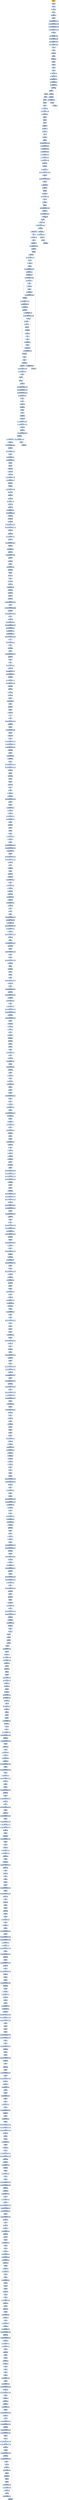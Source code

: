 digraph G {
node[shape=rectangle,style=filled,fillcolor=lightsteelblue,color=lightsteelblue]
bgcolor="transparent"
a0x004ef000pushl_esi[label="start\npushl %esi",color="lightgrey",fillcolor="orange"];
a0x004ef001pushl_eax[label="0x004ef001\npushl %eax"];
a0x004ef002pushl_ebx[label="0x004ef002\npushl %ebx"];
a0x004ef003call_0x004ef009[label="0x004ef003\ncall 0x004ef009"];
a0x004ef009popl_eax[label="0x004ef009\npopl %eax"];
a0x004ef00amovl_eax_ebx[label="0x004ef00a\nmovl %eax, %ebx"];
a0x004ef00cincl_eax[label="0x004ef00c\nincl %eax"];
a0x004ef00dsubl_0xe9000UINT32_eax[label="0x004ef00d\nsubl $0xe9000<UINT32>, %eax"];
a0x004ef012subl_0x100c6b00UINT32_eax[label="0x004ef012\nsubl $0x100c6b00<UINT32>, %eax"];
a0x004ef017addl_0x100c6af7UINT32_eax[label="0x004ef017\naddl $0x100c6af7<UINT32>, %eax"];
a0x004ef01ccmpb_0xffffffccUINT8_ebx_[label="0x004ef01c\ncmpb $0xffffffcc<UINT8>, (%ebx)"];
a0x004ef01fjne_0x004ef03a[label="0x004ef01f\njne 0x004ef03a"];
a0x004ef021movb_0x0UINT8_ebx_[label="0x004ef021\nmovb $0x0<UINT8>, (%ebx)"];
a0x004ef024movl_0x1000UINT32_ebx[label="0x004ef024\nmovl $0x1000<UINT32>, %ebx"];
a0x004ef029pushl_0x1d9b6636UINT32[label="0x004ef029\npushl $0x1d9b6636<UINT32>"];
a0x004ef02epushl_0x1ed1ecc6UINT32[label="0x004ef02e\npushl $0x1ed1ecc6<UINT32>"];
a0x004ef033pushl_ebx[label="0x004ef033\npushl %ebx"];
a0x004ef034pushl_eax[label="0x004ef034\npushl %eax"];
a0x004ef035call_0x004ef044[label="0x004ef035\ncall 0x004ef044"];
a0x004ef044pushl_ebp[label="0x004ef044\npushl %ebp"];
a0x004ef045movl_esp_ebp[label="0x004ef045\nmovl %esp, %ebp"];
a0x004ef047pushl_eax[label="0x004ef047\npushl %eax"];
a0x004ef048pushl_ebx[label="0x004ef048\npushl %ebx"];
a0x004ef049pushl_ecx[label="0x004ef049\npushl %ecx"];
a0x004ef04apushl_esi[label="0x004ef04a\npushl %esi"];
a0x004ef04bmovl_0x8ebp__esi[label="0x004ef04b\nmovl 0x8(%ebp), %esi"];
a0x004ef04emovl_0xcebp__ecx[label="0x004ef04e\nmovl 0xc(%ebp), %ecx"];
a0x004ef051shrl_0x2UINT8_ecx[label="0x004ef051\nshrl $0x2<UINT8>, %ecx"];
a0x004ef054movl_0x10ebp__eax[label="0x004ef054\nmovl 0x10(%ebp), %eax"];
a0x004ef057movl_0x14ebp__ebx[label="0x004ef057\nmovl 0x14(%ebp), %ebx"];
a0x004ef05atestl_ecx_ecx[label="0x004ef05a\ntestl %ecx, %ecx"];
a0x004ef05cje_0x004ef068[label="0x004ef05c\nje 0x004ef068"];
a0x004ef05exorl_eax_esi_[label="0x004ef05e\nxorl %eax, (%esi)"];
a0x004ef060addl_ebx_esi_[label="0x004ef060\naddl %ebx, (%esi)"];
a0x004ef062addl_0x4UINT8_esi[label="0x004ef062\naddl $0x4<UINT8>, %esi"];
a0x004ef065decl_ecx[label="0x004ef065\ndecl %ecx"];
a0x004ef066jmp_0x004ef05a[label="0x004ef066\njmp 0x004ef05a"];
a0x004ef068popl_esi[label="0x004ef068\npopl %esi"];
a0x004ef069popl_ecx[label="0x004ef069\npopl %ecx"];
a0x004ef06apopl_ebx[label="0x004ef06a\npopl %ebx"];
a0x004ef06bpopl_eax[label="0x004ef06b\npopl %eax"];
a0x004ef06cleave_[label="0x004ef06c\nleave "];
a0x004ef06dret_0x10UINT16[label="0x004ef06d\nret $0x10<UINT16>"];
a0x004ef03aaddl_0x14UINT8_eax[label="0x004ef03a\naddl $0x14<UINT8>, %eax"];
a0x004ef03dmovl_eax_0x8esp_[label="0x004ef03d\nmovl %eax, 0x8(%esp)"];
a0x004ef041popl_ebx[label="0x004ef041\npopl %ebx"];
a0x004ef042popl_eax[label="0x004ef042\npopl %eax"];
a0x004ef043ret[label="0x004ef043\nret"];
a0x00406014jmp_0x00407751[label="0x00406014\njmp 0x00407751"];
a0x00407751movl_ebp_eax[label="0x00407751\nmovl %ebp, %eax"];
a0x00407753movl_esp_edx[label="0x00407753\nmovl %esp, %edx"];
a0x00407755pusha_[label="0x00407755\npusha "];
a0x00407756call_0x0040775b[label="0x00407756\ncall 0x0040775b"];
a0x0040775bpopl_ebp[label="0x0040775b\npopl %ebp"];
a0x0040775csubl_0x8f61747UINT32_ebp[label="0x0040775c\nsubl $0x8f61747<UINT32>, %ebp"];
a0x00407762movl_edx_0x8f60009ebp_[label="0x00407762\nmovl %edx, 0x8f60009(%ebp)"];
a0x00407768movl_esi_0x8f614bdebp_[label="0x00407768\nmovl %esi, 0x8f614bd(%ebp)"];
a0x0040776emovl_eax_0x8f60535ebp_[label="0x0040776e\nmovl %eax, 0x8f60535(%ebp)"];
a0x00407774movl_ebx_0x8f60011ebp_[label="0x00407774\nmovl %ebx, 0x8f60011(%ebp)"];
a0x0040777amovl_edi_0x8f607e5ebp_[label="0x0040777a\nmovl %edi, 0x8f607e5(%ebp)"];
a0x00407780movl_0x0UINT32_eax[label="0x00407780\nmovl $0x0<UINT32>, %eax"];
a0x00407785testl_eax_eax[label="0x00407785\ntestl %eax, %eax"];
a0x00407787je_0x00407796[label="0x00407787\nje 0x00407796"];
a0x00407796movl_0x24esp__eax[label="0x00407796\nmovl 0x24(%esp), %eax"];
a0x0040779acmpl_0x0UINT8_0x8f60275ebp_[label="0x0040779a\ncmpl $0x0<UINT8>, 0x8f60275(%ebp)"];
a0x004077a1je_0x004077a9[label="0x004077a1\nje 0x004077a9"];
a0x004077a9cmpl_0x0UINT8_0x8f604e5ebp_[label="0x004077a9\ncmpl $0x0<UINT8>, 0x8f604e5(%ebp)"];
a0x004077b0je_0x004077be[label="0x004077b0\nje 0x004077be"];
a0x004077bepushl_0x45UINT8[label="0x004077be\npushl $0x45<UINT8>"];
a0x004077c0call_0x00407868[label="0x004077c0\ncall 0x00407868"];
a0x00407868pushl_ebp[label="0x00407868\npushl %ebp"];
a0x00407869movl_esp_ebp[label="0x00407869\nmovl %esp, %ebp"];
a0x0040786bsubl_0x28UINT8_esp[label="0x0040786b\nsubl $0x28<UINT8>, %esp"];
a0x0040786epusha_[label="0x0040786e\npusha "];
a0x0040786fcall_0x00407874[label="0x0040786f\ncall 0x00407874"];
a0x00407874popl_edx[label="0x00407874\npopl %edx"];
a0x00407875subl_0x8f61860UINT32_edx[label="0x00407875\nsubl $0x8f61860<UINT32>, %edx"];
a0x0040787bmovl_edx_ebx[label="0x0040787b\nmovl %edx, %ebx"];
a0x0040787dmovl_0x0UINT32__4ebp_[label="0x0040787d\nmovl $0x0<UINT32>, -4(%ebp)"];
a0x00407884movl__4ebp__eax[label="0x00407884\nmovl -4(%ebp), %eax"];
a0x00407887incl_eax[label="0x00407887\nincl %eax"];
a0x00407888movl_eax__4ebp_[label="0x00407888\nmovl %eax, -4(%ebp)"];
a0x0040788bcmpl_0x80UINT32__4ebp_[label="0x0040788b\ncmpl $0x80<UINT32>, -4(%ebp)"];
a0x00407892je_0x004078a3[label="0x00407892\nje 0x004078a3"];
a0x00407894movl_0x8ebp__eax[label="0x00407894\nmovl 0x8(%ebp), %eax"];
a0x00407897movl_eax_0x8f617caebx_[label="0x00407897\nmovl %eax, 0x8f617ca(%ebx)"];
a0x0040789dincl_0x8ebp_[label="0x0040789d\nincl 0x8(%ebp)"];
a0x004078a0incl_ebx[label="0x004078a0\nincl %ebx"];
a0x004078a1jmp_0x00407884[label="0x004078a1\njmp 0x00407884"];
a0x004078a3movl_eax__8ebp_[label="0x004078a3\nmovl %eax, -8(%ebp)"];
a0x004078a6popa_[label="0x004078a6\npopa "];
a0x004078a7movl__8ebp__eax[label="0x004078a7\nmovl -8(%ebp), %eax"];
a0x004078aaleave_[label="0x004078aa\nleave "];
a0x004078abret_0x4UINT16[label="0x004078ab\nret $0x4<UINT16>"];
a0x004077c5pushl_0x783749aUINT32[label="0x004077c5\npushl $0x783749a<UINT32>"];
a0x004077cacall_0x004078ae[label="0x004077ca\ncall 0x004078ae"];
a0x004078aepushl_ebp[label="0x004078ae\npushl %ebp"];
a0x004078afmovl_esp_ebp[label="0x004078af\nmovl %esp, %ebp"];
a0x004078b1subl_0x84UINT32_esp[label="0x004078b1\nsubl $0x84<UINT32>, %esp"];
a0x004078b7pusha_[label="0x004078b7\npusha "];
a0x004078b8call_0x004078bd[label="0x004078b8\ncall 0x004078bd"];
a0x004078bdpopl_edx[label="0x004078bd\npopl %edx"];
a0x004078besubl_0x8f618a9UINT32_edx[label="0x004078be\nsubl $0x8f618a9<UINT32>, %edx"];
a0x004078c4leal__132ebp__eax[label="0x004078c4\nleal -132(%ebp), %eax"];
a0x004078camovl_0x8ebp__ebx[label="0x004078ca\nmovl 0x8(%ebp), %ebx"];
a0x004078cdmovl_0x0UINT32__4ebp_[label="0x004078cd\nmovl $0x0<UINT32>, -4(%ebp)"];
a0x004078d4movl__4ebp__ecx[label="0x004078d4\nmovl -4(%ebp), %ecx"];
a0x004078d7roll_ebx[label="0x004078d7\nroll %ebx"];
a0x004078d9movb_bl_eax_[label="0x004078d9\nmovb %bl, (%eax)"];
a0x004078dbincl_ecx[label="0x004078db\nincl %ecx"];
a0x004078dcmovl_ecx__4ebp_[label="0x004078dc\nmovl %ecx, -4(%ebp)"];
a0x004078dfcmpl_0x80UINT32__4ebp_[label="0x004078df\ncmpl $0x80<UINT32>, -4(%ebp)"];
a0x004078e6jne_0x004078d4[label="0x004078e6\njne 0x004078d4"];
a0x004078e8movl_0x0UINT32__4ebp_[label="0x004078e8\nmovl $0x0<UINT32>, -4(%ebp)"];
a0x004078efleal_0x8f617caedx__edi[label="0x004078ef\nleal 0x8f617ca(%edx), %edi"];
a0x004078f5leal__132ebp__esi[label="0x004078f5\nleal -132(%ebp), %esi"];
a0x004078fbmovb_esi__cl[label="0x004078fb\nmovb (%esi), %cl"];
a0x004078fdmovl_0x1f4UINT32_ebx[label="0x004078fd\nmovl $0x1f4<UINT32>, %ebx"];
a0x00407902movl_0x785437abUINT32_eax[label="0x00407902\nmovl $0x785437ab<UINT32>, %eax"];
a0x00407907rcll_cl_eax[label="0x00407907\nrcll %cl, %eax"];
a0x00407909movb_edi__cl[label="0x00407909\nmovb (%edi), %cl"];
a0x0040790brcll_cl_eax[label="0x0040790b\nrcll %cl, %eax"];
a0x0040790ddecl_ebx[label="0x0040790d\ndecl %ebx"];
a0x0040790ejne_0x00407907[label="0x0040790e\njne 0x00407907"];
a0x00407910imull_ebx_eax[label="0x00407910\nimull %ebx, %eax"];
a0x00407913incl_edi[label="0x00407913\nincl %edi"];
a0x00407914incl_esi[label="0x00407914\nincl %esi"];
a0x00407915movl__4ebp__ecx[label="0x00407915\nmovl -4(%ebp), %ecx"];
a0x00407918incl_ecx[label="0x00407918\nincl %ecx"];
a0x00407919movl_ecx__4ebp_[label="0x00407919\nmovl %ecx, -4(%ebp)"];
a0x0040791ccmpl_0x80UINT32_ecx[label="0x0040791c\ncmpl $0x80<UINT32>, %ecx"];
a0x00407922jne_0x004078fb[label="0x00407922\njne 0x004078fb"];
a0x00407924popa_[label="0x00407924\npopa "];
a0x00407925leave_[label="0x00407925\nleave "];
a0x00407926ret_0x4UINT16[label="0x00407926\nret $0x4<UINT16>"];
a0x004077cfpushl_0xa894b25UINT32[label="0x004077cf\npushl $0xa894b25<UINT32>"];
a0x004077d4call_0x004078ae[label="0x004077d4\ncall 0x004078ae"];
a0x004077d9jmp_0x00407929[label="0x004077d9\njmp 0x00407929"];
a0x00407929movl_0x7000UINT32_ecx[label="0x00407929\nmovl $0x7000<UINT32>, %ecx"];
a0x0040792eleal_0x8f61926ebp__edi[label="0x0040792e\nleal 0x8f61926(%ebp), %edi"];
a0x00407934decb_edi_[label="0x00407934\ndecb (%edi)"];
a0x00407936incl_edi[label="0x00407936\nincl %edi"];
a0x00407937decl_ecx[label="0x00407937\ndecl %ecx"];
a0x00407938jne_0x00407934[label="0x00407938\njne 0x00407934"];
a0x0040793amovl_0x48692121UINT32_eax[label="0x0040793a\nmovl $0x48692121<UINT32>, %eax"];
a0x0040793fmovl_0xf0006000UINT32_edx[label="0x0040793f\nmovl $0xf0006000<UINT32>, %edx"];
a0x00407944subl_0xf0000000UINT32_edx[label="0x00407944\nsubl $0xf0000000<UINT32>, %edx"];
a0x0040794aleal_0x8f61a60ebp__eax[label="0x0040794a\nleal 0x8f61a60(%ebp), %eax"];
a0x00407950pushl_eax[label="0x00407950\npushl %eax"];
a0x00407951pushl_fs_0[label="0x00407951\npushl %fs:0"];
a0x00407958movl_esp_fs_0[label="0x00407958\nmovl %esp, %fs:0"];
a0x0040795fcall_0x00407964[label="0x0040795f\ncall 0x00407964"];
a0x00407964popl_eax[label="0x00407964\npopl %eax"];
a0x00407965clc_[label="0x00407965\nclc "];
a0x00407966movl_edx_ebx[label="0x00407966\nmovl %edx, %ebx"];
a0x00407968subl_edx_eax[label="0x00407968\nsubl %edx, %eax"];
a0x0040796amovw_0xfffff345UINT16_bx[label="0x0040796a\nmovw $0xfffff345<UINT16>, %bx"];
a0x0040796eandl_0xfffff000UINT32_eax[label="0x0040796e\nandl $0xfffff000<UINT32>, %eax"];
a0x00407973movl_edx_ecx[label="0x00407973\nmovl %edx, %ecx"];
a0x00407975xorl_edi_edi[label="0x00407975\nxorl %edi, %edi"];
a0x00407977cmpw_0x5a4dUINT16_eax_[label="0x00407977\ncmpw $0x5a4d<UINT16>, (%eax)"];
a0x0040797cjne_0x0040798c[label="0x0040797c\njne 0x0040798c"];
a0x0040798csubl_0x1000UINT32_eax[label="0x0040798c\nsubl $0x1000<UINT32>, %eax"];
a0x00407991incl_edi[label="0x00407991\nincl %edi"];
a0x00407992jmp_0x00407977[label="0x00407992\njmp 0x00407977"];
a0x0040797emovzwl_0x3ceax__edx[label="0x0040797e\nmovzwl 0x3c(%eax), %edx"];
a0x00407982addl_eax_edx[label="0x00407982\naddl %eax, %edx"];
a0x00407984cmpl_0x4550UINT32_edx_[label="0x00407984\ncmpl $0x4550<UINT32>, (%edx)"];
a0x0040798aje_0x00407994[label="0x0040798a\nje 0x00407994"];
a0x00407994movl_eax_0x8f60551ebp_[label="0x00407994\nmovl %eax, 0x8f60551(%ebp)"];
a0x0040799apopl_fs_0[label="0x0040799a\npopl %fs:0"];
a0x004079a1addl_0x4UINT8_esp[label="0x004079a1\naddl $0x4<UINT8>, %esp"];
a0x004079a4leal_0x8f61a73ebp__edx[label="0x004079a4\nleal 0x8f61a73(%ebp), %edx"];
a0x004079aapushl_edx[label="0x004079aa\npushl %edx"];
a0x004079abpushl_fs_0[label="0x004079ab\npushl %fs:0"];
a0x004079b2movl_esp_fs_0[label="0x004079b2\nmovl %esp, %fs:0"];
a0x004079b9movl_eax_edx[label="0x004079b9\nmovl %eax, %edx"];
a0x004079bbaddl_ecx_eax[label="0x004079bb\naddl %ecx, %eax"];
a0x004079bdsubl_0x1000UINT32_eax[label="0x004079bd\nsubl $0x1000<UINT32>, %eax"];
a0x004079c2movl_0x1UINT32_esi[label="0x004079c2\nmovl $0x1<UINT32>, %esi"];
a0x004079c7testl_esi_esi[label="0x004079c7\ntestl %esi, %esi"];
a0x004079c9je_0x004079f7[label="0x004079c9\nje 0x004079f7"];
a0x004079cbmovl_0x506dUINT32_esi[label="0x004079cb\nmovl $0x506d<UINT32>, %esi"];
a0x004079d0testl_esi_esi[label="0x004079d0\ntestl %esi, %esi"];
a0x004079d2jne_0x004079df[label="0x004079d2\njne 0x004079df"];
a0x004079dfaddl_edx_esi[label="0x004079df\naddl %edx, %esi"];
a0x004079e1movl_0x10esi__esi[label="0x004079e1\nmovl 0x10(%esi), %esi"];
a0x004079e4addl_edx_esi[label="0x004079e4\naddl %edx, %esi"];
a0x004079e6movl_esi_ecx[label="0x004079e6\nmovl %esi, %ecx"];
a0x004079e8addl_0x8UINT8_ecx[label="0x004079e8\naddl $0x8<UINT8>, %ecx"];
a0x004079ebmovl_ecx_0x8f60825ebp_[label="0x004079eb\nmovl %ecx, 0x8f60825(%ebp)"];
a0x004079f1movl_esi__esi[label="0x004079f1\nmovl (%esi), %esi"];
a0x004079f3movl_esi_ecx[label="0x004079f3\nmovl %esi, %ecx"];
a0x004079f5jmp_0x00407a03[label="0x004079f5\njmp 0x00407a03"];
a0x00407a03andl_0xffff0000UINT32_esi[label="0x00407a03\nandl $0xffff0000<UINT32>, %esi"];
a0x00407a09cmpl_0x80000000UINT32_esi[label="0x00407a09\ncmpl $0x80000000<UINT32>, %esi"];
a0x00407a0fjbe_0x00407a42[label="0x00407a0f\njbe 0x00407a42"];
a0x00407a42xorl_eax_eax[label="0x00407a42\nxorl %eax, %eax"];
a0x00407a44cmpl_0x32UINT8_eax[label="0x00407a44\ncmpl $0x32<UINT8>, %eax"];
a0x00407a47je_0x00407a68[label="0x00407a47\nje 0x00407a68"];
a0x00407a49cmpw_0x5a4dUINT16_esi_[label="0x00407a49\ncmpw $0x5a4d<UINT16>, (%esi)"];
a0x00407a4eje_0x00407a59[label="0x00407a4e\nje 0x00407a59"];
a0x00407a59movl_0x3cesi__edi[label="0x00407a59\nmovl 0x3c(%esi), %edi"];
a0x00407a5caddl_esi_edi[label="0x00407a5c\naddl %esi, %edi"];
a0x00407a5ecmpl_0x4550UINT32_edi_[label="0x00407a5e\ncmpl $0x4550<UINT32>, (%edi)"];
a0x00407a64je_0x00407aaa[label="0x00407a64\nje 0x00407aaa"];
a0x00407aaaxchgl_eax_esi[label="0x00407aaa\nxchgl %eax, %esi"];
a0x00407aabpopl_fs_0[label="0x00407aab\npopl %fs:0"];
a0x00407ab2addl_0x4UINT8_esp[label="0x00407ab2\naddl $0x4<UINT8>, %esp"];
a0x00407ab5jmp_0x00407ac0[label="0x00407ab5\njmp 0x00407ac0"];
a0x00407ac0pushl_ebx[label="0x00407ac0\npushl %ebx"];
a0x00407ac1movb_al_bl[label="0x00407ac1\nmovb %al, %bl"];
a0x00407ac3popl_ebx[label="0x00407ac3\npopl %ebx"];
a0x00407ac4movl_esi_ebx[label="0x00407ac4\nmovl %esi, %ebx"];
a0x00407ac6movw_ds_cx[label="0x00407ac6\nmovw %ds, %cx"];
a0x00407ac9andb_0x4UINT8_cl[label="0x00407ac9\nandb $0x4<UINT8>, %cl"];
a0x00407accjmp_0x00407ad6[label="0x00407acc\njmp 0x00407ad6"];
a0x00407ad6jmp_0x00407ae6[label="0x00407ad6\njmp 0x00407ae6"];
a0x00407ae6testb_cl_cl[label="0x00407ae6\ntestb %cl, %cl"];
a0x00407ae8jne_0x00407b24[label="0x00407ae8\njne 0x00407b24"];
a0x00407aeemovl_0x59c18191UINT32_ebx[label="0x00407aee\nmovl $0x59c18191<UINT32>, %ebx"];
a0x00407af3clc_[label="0x00407af3\nclc "];
a0x00407af4movl_0x1UINT32_0x8f60c2debp_[label="0x00407af4\nmovl $0x1<UINT32>, 0x8f60c2d(%ebp)"];
a0x00407afecall_0x00407b17[label="0x00407afe\ncall 0x00407b17"];
a0x00407b17movl_0x749bfa20UINT32_ebx[label="0x00407b17\nmovl $0x749bfa20<UINT32>, %ebx"];
a0x00407b1cpopl_ebx[label="0x00407b1c\npopl %ebx"];
a0x00407b1djmp_0x00407b82[label="0x00407b1d\njmp 0x00407b82"];
a0x00407b82movl_eax_0x8f60285ebp_[label="0x00407b82\nmovl %eax, 0x8f60285(%ebp)"];
a0x00407b88movl_0x459d9338UINT32_ebx[label="0x00407b88\nmovl $0x459d9338<UINT32>, %ebx"];
a0x00407b8dmovl_eax_0x8f6052debp_[label="0x00407b8d\nmovl %eax, 0x8f6052d(%ebp)"];
a0x00407b93movb_0x2aUINT8_bh[label="0x00407b93\nmovb $0x2a<UINT8>, %bh"];
a0x00407b95leal_0x8f6173debp__eax[label="0x00407b95\nleal 0x8f6173d(%ebp), %eax"];
a0x00407b9bmovl_0x4643b048UINT32_ebx[label="0x00407b9b\nmovl $0x4643b048<UINT32>, %ebx"];
a0x00407ba0stc_[label="0x00407ba0\nstc "];
a0x00407ba1movl_eax_0x8f6083debp_[label="0x00407ba1\nmovl %eax, 0x8f6083d(%ebp)"];
a0x00407ba7pusha_[label="0x00407ba7\npusha "];
a0x00407ba8jmp_0x00407bb3[label="0x00407ba8\njmp 0x00407bb3"];
a0x00407bb3pusha_[label="0x00407bb3\npusha "];
a0x00407bb4sbbl_0x45814ce4UINT32_ecx[label="0x00407bb4\nsbbl $0x45814ce4<UINT32>, %ecx"];
a0x00407bbamovw_di_cx[label="0x00407bba\nmovw %di, %cx"];
a0x00407bbdpopa_[label="0x00407bbd\npopa "];
a0x00407bbepopa_[label="0x00407bbe\npopa "];
a0x00407bbfmovl_0x1UINT32_eax[label="0x00407bbf\nmovl $0x1<UINT32>, %eax"];
a0x00407bc4movl_esi_ebx[label="0x00407bc4\nmovl %esi, %ebx"];
a0x00407bc6addb_0xffffffebUINT8_bl[label="0x00407bc6\naddb $0xffffffeb<UINT8>, %bl"];
a0x00407bc9movl_eax_0x8f6087debp_[label="0x00407bc9\nmovl %eax, 0x8f6087d(%ebp)"];
a0x00407bcfjno_0x00407bdd[label="0x00407bcf\njno 0x00407bdd"];
a0x00407bddmovl_0x0UINT32_eax[label="0x00407bdd\nmovl $0x0<UINT32>, %eax"];
a0x00407be2movb_0xffffffe2UINT8_bh[label="0x00407be2\nmovb $0xffffffe2<UINT8>, %bh"];
a0x00407be4testl_eax_eax[label="0x00407be4\ntestl %eax, %eax"];
a0x00407be6je_0x00407c53[label="0x00407be6\nje 0x00407c53"];
a0x00407c53movl_eax_eax[label="0x00407c53\nmovl %eax, %eax"];
a0x00407c55call_0x00407c5a[label="0x00407c55\ncall 0x00407c5a"];
a0x00407c5apopl_eax[label="0x00407c5a\npopl %eax"];
a0x00407c5bmovl_ebp_0x28eax_[label="0x00407c5b\nmovl %ebp, 0x28(%eax)"];
a0x00407c5epopa_[label="0x00407c5e\npopa "];
a0x00407c5fcall_0x00407c71[label="0x00407c5f\ncall 0x00407c71"];
a0x00407c71pushl_fs_0[label="0x00407c71\npushl %fs:0"];
a0x00407c78movl_esp_fs_0[label="0x00407c78\nmovl %esp, %fs:0"];
a0x00407c7fsti_[label="0x00407c7f\nsti "];
a0x00407c80pusha_[label="0x00407c80\npusha "];
a0x00407c81movl_0xf74a6014UINT32_ebp[label="0x00407c81\nmovl $0xf74a6014<UINT32>, %ebp"];
a0x00407c86jmp_0x00407e8b[label="0x00407c86\njmp 0x00407e8b"];
a0x00407e8bpushl_ebp[label="0x00407e8b\npushl %ebp"];
a0x00407e8cmovl_0x706bUINT32_ebp[label="0x00407e8c\nmovl $0x706b<UINT32>, %ebp"];
a0x00407e91pushl_ebp[label="0x00407e91\npushl %ebp"];
a0x00407e92movl_esp_ebp[label="0x00407e92\nmovl %esp, %ebp"];
a0x00407e94pushl_ecx[label="0x00407e94\npushl %ecx"];
a0x00407e95movl_0x431e2affUINT32_ecx[label="0x00407e95\nmovl $0x431e2aff<UINT32>, %ecx"];
a0x00407e9aorl_0x50ea5c1dUINT32_ecx[label="0x00407e9a\norl $0x50ea5c1d<UINT32>, %ecx"];
a0x00407ea0xorl_0x53fe7efbUINT32_ecx[label="0x00407ea0\nxorl $0x53fe7efb<UINT32>, %ecx"];
a0x00407ea6addl_ecx_ebp[label="0x00407ea6\naddl %ecx, %ebp"];
a0x00407ea8popl_ecx[label="0x00407ea8\npopl %ecx"];
a0x00407ea9pushl_0x20e0UINT32[label="0x00407ea9\npushl $0x20e0<UINT32>"];
a0x00407eaemovl_eax_esp_[label="0x00407eae\nmovl %eax, (%esp)"];
a0x00407eb1pushl_edi[label="0x00407eb1\npushl %edi"];
a0x00407eb2movl_0x565f645aUINT32_edi[label="0x00407eb2\nmovl $0x565f645a<UINT32>, %edi"];
a0x00407eb7movl_0x565f645eUINT32_eax[label="0x00407eb7\nmovl $0x565f645e<UINT32>, %eax"];
a0x00407ebcxorl_edi_eax[label="0x00407ebc\nxorl %edi, %eax"];
a0x00407ebepopl_edi[label="0x00407ebe\npopl %edi"];
a0x00407ebfsubl_eax_ebp[label="0x00407ebf\nsubl %eax, %ebp"];
a0x00407ec1popl_eax[label="0x00407ec1\npopl %eax"];
a0x00407ec2pushl_ebp[label="0x00407ec2\npushl %ebp"];
a0x00407ec3pushl_0x4esp_[label="0x00407ec3\npushl 0x4(%esp)"];
a0x00407ec7popl_ebp[label="0x00407ec7\npopl %ebp"];
a0x00407ec8popl_esp_[label="0x00407ec8\npopl (%esp)"];
a0x00407ecbmovl_esp__esp[label="0x00407ecb\nmovl (%esp), %esp"];
a0x00407ecemovl_ebp_esp_[label="0x00407ece\nmovl %ebp, (%esp)"];
a0x00407ed1subl_0x5fda4096UINT32_esp_[label="0x00407ed1\nsubl $0x5fda4096<UINT32>, (%esp)"];
a0x00407ed8pushl_esp_[label="0x00407ed8\npushl (%esp)"];
a0x00407edbpopl_eax[label="0x00407edb\npopl %eax"];
a0x00407edcpushl_0x41d2UINT32[label="0x00407edc\npushl $0x41d2<UINT32>"];
a0x00407ee1movl_edx_esp_[label="0x00407ee1\nmovl %edx, (%esp)"];
a0x00407ee4movl_esp_edx[label="0x00407ee4\nmovl %esp, %edx"];
a0x00407ee6addl_0x4UINT32_edx[label="0x00407ee6\naddl $0x4<UINT32>, %edx"];
a0x00407eecaddl_0x4UINT32_edx[label="0x00407eec\naddl $0x4<UINT32>, %edx"];
a0x00407ef2pushl_edx[label="0x00407ef2\npushl %edx"];
a0x00407ef3pushl_0x4esp_[label="0x00407ef3\npushl 0x4(%esp)"];
a0x00407ef7popl_edx[label="0x00407ef7\npopl %edx"];
a0x00407ef8popl_esp_[label="0x00407ef8\npopl (%esp)"];
a0x00407efbpopl_esp[label="0x00407efb\npopl %esp"];
a0x00407efcpushl_0x16aeUINT32[label="0x00407efc\npushl $0x16ae<UINT32>"];
a0x00407f01movl_ecx_esp_[label="0x00407f01\nmovl %ecx, (%esp)"];
a0x00407f04pushl_ebx[label="0x00407f04\npushl %ebx"];
a0x00407f05movl_0x6f2d10a2UINT32_ebx[label="0x00407f05\nmovl $0x6f2d10a2<UINT32>, %ebx"];
a0x00407f0asubl_0x6a882394UINT32_ebx[label="0x00407f0a\nsubl $0x6a882394<UINT32>, %ebx"];
a0x00407f10shrl_0x6UINT8_ebx[label="0x00407f10\nshrl $0x6<UINT8>, %ebx"];
a0x00407f13pushl_ecx[label="0x00407f13\npushl %ecx"];
a0x00407f14movl_0x504534acUINT32_ecx[label="0x00407f14\nmovl $0x504534ac<UINT32>, %ecx"];
a0x00407f19addl_0x4ff31e72UINT32_ecx[label="0x00407f19\naddl $0x4ff31e72<UINT32>, %ecx"];
a0x00407f1fsubl_ecx_ebx[label="0x00407f1f\nsubl %ecx, %ebx"];
a0x00407f21popl_ecx[label="0x00407f21\npopl %ecx"];
a0x00407f22movl_ebx_ecx[label="0x00407f22\nmovl %ebx, %ecx"];
a0x00407f24popl_ebx[label="0x00407f24\npopl %ebx"];
a0x00407f25addl_ecx_eax[label="0x00407f25\naddl %ecx, %eax"];
a0x00407f27movl_esp__ecx[label="0x00407f27\nmovl (%esp), %ecx"];
a0x00407f2aaddl_0x4UINT32_esp[label="0x00407f2a\naddl $0x4<UINT32>, %esp"];
a0x00407f30popl_ebp[label="0x00407f30\npopl %ebp"];
a0x00407f31pushl_0x5a08UINT32[label="0x00407f31\npushl $0x5a08<UINT32>"];
a0x00407f36movl_ebx_esp_[label="0x00407f36\nmovl %ebx, (%esp)"];
a0x00407f39movl_edx_esp_[label="0x00407f39\nmovl %edx, (%esp)"];
a0x00407f3cmovl_esp_edx[label="0x00407f3c\nmovl %esp, %edx"];
a0x00407f3epushl_0x1daaUINT32[label="0x00407f3e\npushl $0x1daa<UINT32>"];
a0x00407f43movl_ecx_esp_[label="0x00407f43\nmovl %ecx, (%esp)"];
a0x00407f46movl_0x4UINT32_ecx[label="0x00407f46\nmovl $0x4<UINT32>, %ecx"];
a0x00407f4baddl_ecx_edx[label="0x00407f4b\naddl %ecx, %edx"];
a0x00407f4dpopl_ecx[label="0x00407f4d\npopl %ecx"];
a0x00407f4epushl_ebp[label="0x00407f4e\npushl %ebp"];
a0x00407f4fpushl_eax[label="0x00407f4f\npushl %eax"];
a0x00407f50movl_0x3fe611c2UINT32_eax[label="0x00407f50\nmovl $0x3fe611c2<UINT32>, %eax"];
a0x00407f55addl_0xffffffffUINT32_eax[label="0x00407f55\naddl $0xffffffff<UINT32>, %eax"];
a0x00407f5ashll_0x4UINT8_eax[label="0x00407f5a\nshll $0x4<UINT8>, %eax"];
a0x00407f5daddl_0x14071bb8UINT32_eax[label="0x00407f5d\naddl $0x14071bb8<UINT32>, %eax"];
a0x00407f62subl_0x4UINT32_esp[label="0x00407f62\nsubl $0x4<UINT32>, %esp"];
a0x00407f68movl_esi_esp_[label="0x00407f68\nmovl %esi, (%esp)"];
a0x00407f6bmovl_0x21115c26UINT32_esi[label="0x00407f6b\nmovl $0x21115c26<UINT32>, %esi"];
a0x00407f70andl_esi_eax[label="0x00407f70\nandl %esi, %eax"];
a0x00407f72popl_esi[label="0x00407f72\npopl %esi"];
a0x00407f73xorl_0x6b6f6879UINT32_eax[label="0x00407f73\nxorl $0x6b6f6879<UINT32>, %eax"];
a0x00407f78movl_eax_ebp[label="0x00407f78\nmovl %eax, %ebp"];
a0x00407f7apopl_eax[label="0x00407f7a\npopl %eax"];
a0x00407f7baddl_0x137c3e3eUINT32_ebp[label="0x00407f7b\naddl $0x137c3e3e<UINT32>, %ebp"];
a0x00407f81pushl_ecx[label="0x00407f81\npushl %ecx"];
a0x00407f82pushl_ebp[label="0x00407f82\npushl %ebp"];
a0x00407f83movl_0x36c575f5UINT32_ebp[label="0x00407f83\nmovl $0x36c575f5<UINT32>, %ebp"];
a0x00407f88movl_ebp_ecx[label="0x00407f88\nmovl %ebp, %ecx"];
a0x00407f8apopl_ebp[label="0x00407f8a\npopl %ebp"];
a0x00407f8baddl_ecx_ebp[label="0x00407f8b\naddl %ecx, %ebp"];
a0x00407f8dpopl_ecx[label="0x00407f8d\npopl %ecx"];
a0x00407f8epushl_esi[label="0x00407f8e\npushl %esi"];
a0x00407f8fpushl_ecx[label="0x00407f8f\npushl %ecx"];
a0x00407f90movl_0x6f2e0e37UINT32_ecx[label="0x00407f90\nmovl $0x6f2e0e37<UINT32>, %ecx"];
a0x00407f95movl_ecx_esi[label="0x00407f95\nmovl %ecx, %esi"];
a0x00407f97popl_ecx[label="0x00407f97\npopl %ecx"];
a0x00407f98subl_0x52f53daeUINT32_ebp[label="0x00407f98\nsubl $0x52f53dae<UINT32>, %ebp"];
a0x00407f9eaddl_esi_ebp[label="0x00407f9e\naddl %esi, %ebp"];
a0x00407fa0addl_0x52f53daeUINT32_ebp[label="0x00407fa0\naddl $0x52f53dae<UINT32>, %ebp"];
a0x00407fa6movl_esp__esi[label="0x00407fa6\nmovl (%esp), %esi"];
a0x00407fa9addl_0x4UINT32_esp[label="0x00407fa9\naddl $0x4<UINT32>, %esp"];
a0x00407fafincl_ebp[label="0x00407faf\nincl %ebp"];
a0x00407fb0subl_0x1UINT8_ebp[label="0x00407fb0\nsubl $0x1<UINT8>, %ebp"];
a0x00407fb3subl_0x24df3edfUINT32_ebp[label="0x00407fb3\nsubl $0x24df3edf<UINT32>, %ebp"];
a0x00407fb9addl_0x472164c6UINT32_edx[label="0x00407fb9\naddl $0x472164c6<UINT32>, %edx"];
a0x00407fbfsubl_ebp_edx[label="0x00407fbf\nsubl %ebp, %edx"];
a0x00407fc1subl_0x472164c6UINT32_edx[label="0x00407fc1\nsubl $0x472164c6<UINT32>, %edx"];
a0x00407fc7popl_ebp[label="0x00407fc7\npopl %ebp"];
a0x00407fc8xorl_esp__edx[label="0x00407fc8\nxorl (%esp), %edx"];
a0x00407fcbxorl_edx_esp_[label="0x00407fcb\nxorl %edx, (%esp)"];
a0x00407fcexorl_esp__edx[label="0x00407fce\nxorl (%esp), %edx"];
a0x00407fd1popl_esp[label="0x00407fd1\npopl %esp"];
a0x00407fd2movl_eax_esp_[label="0x00407fd2\nmovl %eax, (%esp)"];
a0x00407fd5jmp_0x00407fda[label="0x00407fd5\njmp 0x00407fda"];
a0x00407fdacall_0x00407fdf[label="0x00407fda\ncall 0x00407fdf"];
a0x00407fdfpushl_esp_[label="0x00407fdf\npushl (%esp)"];
a0x00407fe2pushl_esp_[label="0x00407fe2\npushl (%esp)"];
a0x00407fe5popl_ebx[label="0x00407fe5\npopl %ebx"];
a0x00407fe6addl_0x4UINT8_esp[label="0x00407fe6\naddl $0x4<UINT8>, %esp"];
a0x00407fe9pushl_eax[label="0x00407fe9\npushl %eax"];
a0x00407feamovl_esp_eax[label="0x00407fea\nmovl %esp, %eax"];
a0x00407fecaddl_0x4UINT32_eax[label="0x00407fec\naddl $0x4<UINT32>, %eax"];
a0x00407ff1pushl_ebp[label="0x00407ff1\npushl %ebp"];
a0x00407ff2movl_0x4UINT32_ebp[label="0x00407ff2\nmovl $0x4<UINT32>, %ebp"];
a0x00407ff7subl_ebp_eax[label="0x00407ff7\nsubl %ebp, %eax"];
a0x00407ff9popl_ebp[label="0x00407ff9\npopl %ebp"];
a0x00407ffaxchgl_eax_esp_[label="0x00407ffa\nxchgl %eax, (%esp)"];
a0x00407ffdpopl_esp[label="0x00407ffd\npopl %esp"];
a0x00407ffemovl_ebx_esp_[label="0x00407ffe\nmovl %ebx, (%esp)"];
a0x00408001pushl_0x162UINT32[label="0x00408001\npushl $0x162<UINT32>"];
a0x00408006pushl_esp[label="0x00408006\npushl %esp"];
a0x00408007popl_esp_[label="0x00408007\npopl (%esp)"];
a0x0040800apushl_ecx[label="0x0040800a\npushl %ecx"];
a0x0040800bmovl_0x2bff1665UINT32_ecx[label="0x0040800b\nmovl $0x2bff1665<UINT32>, %ecx"];
a0x00408010pushl_ecx[label="0x00408010\npushl %ecx"];
a0x00408011notl_esp_[label="0x00408011\nnotl (%esp)"];
a0x00408014movl_esp__ecx[label="0x00408014\nmovl (%esp), %ecx"];
a0x00408017addl_0x4UINT8_esp[label="0x00408017\naddl $0x4<UINT8>, %esp"];
a0x0040801anotl_ecx[label="0x0040801a\nnotl %ecx"];
a0x0040801csubl_0x2bff1661UINT32_ecx[label="0x0040801c\nsubl $0x2bff1661<UINT32>, %ecx"];
a0x00408022addl_ecx_0x4esp_[label="0x00408022\naddl %ecx, 0x4(%esp)"];
a0x00408026popl_ecx[label="0x00408026\npopl %ecx"];
a0x00408027movl_esp__ebx[label="0x00408027\nmovl (%esp), %ebx"];
a0x0040802aaddl_0x4UINT8_esp[label="0x0040802a\naddl $0x4<UINT8>, %esp"];
a0x0040802dpushl_ecx[label="0x0040802d\npushl %ecx"];
a0x0040802emovl_0x4UINT32_ecx[label="0x0040802e\nmovl $0x4<UINT32>, %ecx"];
a0x00408033addl_ecx_ebx[label="0x00408033\naddl %ecx, %ebx"];
a0x00408035popl_ecx[label="0x00408035\npopl %ecx"];
a0x00408036pushl_edx[label="0x00408036\npushl %edx"];
a0x00408037movl_0x4UINT32_edx[label="0x00408037\nmovl $0x4<UINT32>, %edx"];
a0x0040803caddl_edx_ebx[label="0x0040803c\naddl %edx, %ebx"];
a0x0040803epopl_edx[label="0x0040803e\npopl %edx"];
a0x0040803fxorl_esp__ebx[label="0x0040803f\nxorl (%esp), %ebx"];
a0x00408042xorl_ebx_esp_[label="0x00408042\nxorl %ebx, (%esp)"];
a0x00408045xorl_esp__ebx[label="0x00408045\nxorl (%esp), %ebx"];
a0x00408048movl_esp__esp[label="0x00408048\nmovl (%esp), %esp"];
a0x0040804bpushl_eax[label="0x0040804b\npushl %eax"];
a0x0040804cmovl_edx_esp_[label="0x0040804c\nmovl %edx, (%esp)"];
a0x0040804fpushl_eax[label="0x0040804f\npushl %eax"];
a0x00408050movl_0x16d813a8UINT32_eax[label="0x00408050\nmovl $0x16d813a8<UINT32>, %eax"];
a0x00408055xorl_0x3c866824UINT32_eax[label="0x00408055\nxorl $0x3c866824<UINT32>, %eax"];
a0x0040805aaddl_0x76e0480dUINT32_eax[label="0x0040805a\naddl $0x76e0480d<UINT32>, %eax"];
a0x0040805fsubl_0x362e531bUINT32_eax[label="0x0040805f\nsubl $0x362e531b<UINT32>, %eax"];
a0x00408064movl_eax_edx[label="0x00408064\nmovl %eax, %edx"];
a0x00408066popl_eax[label="0x00408066\npopl %eax"];
a0x00408067pushl_ebp[label="0x00408067\npushl %ebp"];
a0x00408068movl_edi_esp_[label="0x00408068\nmovl %edi, (%esp)"];
a0x0040806bmovl_0x707d6b06UINT32_edi[label="0x0040806b\nmovl $0x707d6b06<UINT32>, %edi"];
a0x00408070addl_0x3eaf1de8UINT32_edx[label="0x00408070\naddl $0x3eaf1de8<UINT32>, %edx"];
a0x00408076addl_0x72cb4928UINT32_edx[label="0x00408076\naddl $0x72cb4928<UINT32>, %edx"];
a0x0040807caddl_edi_edx[label="0x0040807c\naddl %edi, %edx"];
a0x0040807esubl_0x72cb4928UINT32_edx[label="0x0040807e\nsubl $0x72cb4928<UINT32>, %edx"];
a0x00408084subl_0x3eaf1de8UINT32_edx[label="0x00408084\nsubl $0x3eaf1de8<UINT32>, %edx"];
a0x0040808apopl_edi[label="0x0040808a\npopl %edi"];
a0x0040808bxorl_0xb026bae3UINT32_edx[label="0x0040808b\nxorl $0xb026bae3<UINT32>, %edx"];
a0x00408091subl_edx_ebx[label="0x00408091\nsubl %edx, %ebx"];
a0x00408093popl_edx[label="0x00408093\npopl %edx"];
a0x00408094pushl_eax[label="0x00408094\npushl %eax"];
a0x00408095movl_0x36e70371UINT32_eax[label="0x00408095\nmovl $0x36e70371<UINT32>, %eax"];
a0x0040809axorl_0x72685df0UINT32_eax[label="0x0040809a\nxorl $0x72685df0<UINT32>, %eax"];
a0x0040809faddl_0x1UINT32_eax[label="0x0040809f\naddl $0x1<UINT32>, %eax"];
a0x004080a4xorl_0x50174e53UINT32_eax[label="0x004080a4\nxorl $0x50174e53<UINT32>, %eax"];
a0x004080a9subl_eax_ebx[label="0x004080a9\nsubl %eax, %ebx"];
a0x004080abpopl_eax[label="0x004080ab\npopl %eax"];
a0x004080acsubl_0x6e3671aaUINT32_ebx[label="0x004080ac\nsubl $0x6e3671aa<UINT32>, %ebx"];
a0x004080b2addl_esp__ebx[label="0x004080b2\naddl (%esp), %ebx"];
a0x004080b5pushl_edi[label="0x004080b5\npushl %edi"];
a0x004080b6movl_0x6e3671aaUINT32_edi[label="0x004080b6\nmovl $0x6e3671aa<UINT32>, %edi"];
a0x004080bbaddl_edi_ebx[label="0x004080bb\naddl %edi, %ebx"];
a0x004080bdmovl_esp__edi[label="0x004080bd\nmovl (%esp), %edi"];
a0x004080c0addl_0x4UINT8_esp[label="0x004080c0\naddl $0x4<UINT8>, %esp"];
a0x004080c3addl_0x149810d1UINT32_ebx[label="0x004080c3\naddl $0x149810d1<UINT32>, %ebx"];
a0x004080c9pushl_ecx[label="0x004080c9\npushl %ecx"];
a0x004080capushl_edx[label="0x004080ca\npushl %edx"];
a0x004080cbmovl_0x6bab6167UINT32_edx[label="0x004080cb\nmovl $0x6bab6167<UINT32>, %edx"];
a0x004080d0movl_edx_ecx[label="0x004080d0\nmovl %edx, %ecx"];
a0x004080d2movl_esp__edx[label="0x004080d2\nmovl (%esp), %edx"];
a0x004080d5addl_0x4UINT8_esp[label="0x004080d5\naddl $0x4<UINT8>, %esp"];
a0x004080d8addl_ecx_ebx[label="0x004080d8\naddl %ecx, %ebx"];
a0x004080dapushl_esp_[label="0x004080da\npushl (%esp)"];
a0x004080ddpopl_ecx[label="0x004080dd\npopl %ecx"];
a0x004080deaddl_0x4UINT32_esp[label="0x004080de\naddl $0x4<UINT32>, %esp"];
a0x004080e4pushl_eax[label="0x004080e4\npushl %eax"];
a0x004080e5movl_esp_eax[label="0x004080e5\nmovl %esp, %eax"];
a0x004080e7addl_0x4UINT32_eax[label="0x004080e7\naddl $0x4<UINT32>, %eax"];
a0x004080ecpushl_0x62d3UINT32[label="0x004080ec\npushl $0x62d3<UINT32>"];
a0x004080f1movl_ecx_esp_[label="0x004080f1\nmovl %ecx, (%esp)"];
a0x004080f4pushl_ebx[label="0x004080f4\npushl %ebx"];
a0x004080f5pushl_0x1124d8UINT32[label="0x004080f5\npushl $0x1124d8<UINT32>"];
a0x004080fapopl_ebx[label="0x004080fa\npopl %ebx"];
a0x004080fbpushl_esi[label="0x004080fb\npushl %esi"];
a0x004080fcmovl_0x47911040UINT32_esi[label="0x004080fc\nmovl $0x47911040<UINT32>, %esi"];
a0x00408101incl_esi[label="0x00408101\nincl %esi"];
a0x00408102notl_esi[label="0x00408102\nnotl %esi"];
a0x00408104decl_esi[label="0x00408104\ndecl %esi"];
a0x00408105negl_esi[label="0x00408105\nnegl %esi"];
a0x00408107shrl_0x3UINT8_esi[label="0x00408107\nshrl $0x3<UINT8>, %esi"];
a0x0040810apushl_edx[label="0x0040810a\npushl %edx"];
a0x0040810bmovl_0x5393f10eUINT32_edx[label="0x0040810b\nmovl $0x5393f10e<UINT32>, %edx"];
a0x00408110addl_edx_esi[label="0x00408110\naddl %edx, %esi"];
a0x00408112popl_edx[label="0x00408112\npopl %edx"];
a0x00408113addl_esi_ebx[label="0x00408113\naddl %esi, %ebx"];
a0x00408115popl_esi[label="0x00408115\npopl %esi"];
a0x00408116subl_0x5c9737eaUINT32_ebx[label="0x00408116\nsubl $0x5c9737ea<UINT32>, %ebx"];
a0x0040811cmovl_ebx_ecx[label="0x0040811c\nmovl %ebx, %ecx"];
a0x0040811epopl_ebx[label="0x0040811e\npopl %ebx"];
a0x0040811fpushl_ecx[label="0x0040811f\npushl %ecx"];
a0x00408120movl_0x17732059UINT32_ecx[label="0x00408120\nmovl $0x17732059<UINT32>, %ecx"];
a0x00408125subl_0x9dd288fUINT32_eax[label="0x00408125\nsubl $0x9dd288f<UINT32>, %eax"];
a0x0040812asubl_ecx_eax[label="0x0040812a\nsubl %ecx, %eax"];
a0x0040812caddl_0x9dd288fUINT32_eax[label="0x0040812c\naddl $0x9dd288f<UINT32>, %eax"];
a0x00408131popl_ecx[label="0x00408131\npopl %ecx"];
a0x00408132addl_0x1d6169acUINT32_eax[label="0x00408132\naddl $0x1d6169ac<UINT32>, %eax"];
a0x00408137addl_ecx_eax[label="0x00408137\naddl %ecx, %eax"];
a0x00408139subl_0x1d6169acUINT32_eax[label="0x00408139\nsubl $0x1d6169ac<UINT32>, %eax"];
a0x0040813epushl_ebx[label="0x0040813e\npushl %ebx"];
a0x0040813fmovl_0x74697cddUINT32_ebx[label="0x0040813f\nmovl $0x74697cdd<UINT32>, %ebx"];
a0x00408144orl_0x15ff1b75UINT32_ebx[label="0x00408144\norl $0x15ff1b75<UINT32>, %ebx"];
a0x0040814axorl_0x4d396468UINT32_ebx[label="0x0040814a\nxorl $0x4d396468<UINT32>, %ebx"];
a0x00408150notl_ebx[label="0x00408150\nnotl %ebx"];
a0x00408152shll_0x5UINT8_ebx[label="0x00408152\nshll $0x5<UINT8>, %ebx"];
a0x00408155pushl_edi[label="0x00408155\npushl %edi"];
a0x00408156movl_0xcfc96ce7UINT32_edi[label="0x00408156\nmovl $0xcfc96ce7<UINT32>, %edi"];
a0x0040815bsubl_edi_ebx[label="0x0040815b\nsubl %edi, %ebx"];
a0x0040815dpopl_edi[label="0x0040815d\npopl %edi"];
a0x0040815eaddl_ebx_eax[label="0x0040815e\naddl %ebx, %eax"];
a0x00408160popl_ebx[label="0x00408160\npopl %ebx"];
a0x00408161movl_esp__ecx[label="0x00408161\nmovl (%esp), %ecx"];
a0x00408164pushl_ecx[label="0x00408164\npushl %ecx"];
a0x00408165pushl_esp[label="0x00408165\npushl %esp"];
a0x00408166popl_ecx[label="0x00408166\npopl %ecx"];
a0x00408167pushl_edx[label="0x00408167\npushl %edx"];
a0x00408168movl_0x4UINT32_edx[label="0x00408168\nmovl $0x4<UINT32>, %edx"];
a0x0040816daddl_edx_ecx[label="0x0040816d\naddl %edx, %ecx"];
a0x0040816fmovl_esp__edx[label="0x0040816f\nmovl (%esp), %edx"];
a0x00408172addl_0x4UINT8_esp[label="0x00408172\naddl $0x4<UINT8>, %esp"];
a0x00408175addl_0x4UINT32_ecx[label="0x00408175\naddl $0x4<UINT32>, %ecx"];
a0x0040817bxchgl_ecx_esp_[label="0x0040817b\nxchgl %ecx, (%esp)"];
a0x0040817emovl_esp__esp[label="0x0040817e\nmovl (%esp), %esp"];
a0x00408181xorl_esp__eax[label="0x00408181\nxorl (%esp), %eax"];
a0x00408184xorl_eax_esp_[label="0x00408184\nxorl %eax, (%esp)"];
a0x00408187xorl_esp__eax[label="0x00408187\nxorl (%esp), %eax"];
a0x0040818apopl_esp[label="0x0040818a\npopl %esp"];
a0x0040818bsti_[label="0x0040818b\nsti "];
a0x0040818cpushl_esi[label="0x0040818c\npushl %esi"];
a0x0040818dpushl_ecx[label="0x0040818d\npushl %ecx"];
a0x0040818emovl_0x213975d7UINT32_ecx[label="0x0040818e\nmovl $0x213975d7<UINT32>, %ecx"];
a0x00408193movl_0x73d151cdUINT32_esi[label="0x00408193\nmovl $0x73d151cd<UINT32>, %esi"];
a0x00408198xorl_ecx_esi[label="0x00408198\nxorl %ecx, %esi"];
a0x0040819apopl_ecx[label="0x0040819a\npopl %ecx"];
a0x0040819bsubl_0x1UINT32_esi[label="0x0040819b\nsubl $0x1<UINT32>, %esi"];
a0x004081a1negl_esi[label="0x004081a1\nnegl %esi"];
a0x004081a3pushl_ebp[label="0x004081a3\npushl %ebp"];
a0x004081a4movl_0x16e75327UINT32_ebp[label="0x004081a4\nmovl $0x16e75327<UINT32>, %ebp"];
a0x004081a9subl_0x15c33a0fUINT32_ebp[label="0x004081a9\nsubl $0x15c33a0f<UINT32>, %ebp"];
a0x004081afsubl_0x4UINT8_esp[label="0x004081af\nsubl $0x4<UINT8>, %esp"];
a0x004081b2movl_edx_esp_[label="0x004081b2\nmovl %edx, (%esp)"];
a0x004081b5pushl_esp[label="0x004081b5\npushl %esp"];
a0x004081b6popl_edx[label="0x004081b6\npopl %edx"];
a0x004081b7addl_0x4UINT32_edx[label="0x004081b7\naddl $0x4<UINT32>, %edx"];
a0x004081bdsubl_0x4UINT32_edx[label="0x004081bd\nsubl $0x4<UINT32>, %edx"];
a0x004081c3pushl_0x73daUINT32[label="0x004081c3\npushl $0x73da<UINT32>"];
a0x004081c8movl_edx_esp_[label="0x004081c8\nmovl %edx, (%esp)"];
a0x004081cbpushl_0x4esp_[label="0x004081cb\npushl 0x4(%esp)"];
a0x004081cfpopl_edx[label="0x004081cf\npopl %edx"];
a0x004081d0popl_esp_[label="0x004081d0\npopl (%esp)"];
a0x004081d3movl_esp__esp[label="0x004081d3\nmovl (%esp), %esp"];
a0x004081d6movl_edi_esp_[label="0x004081d6\nmovl %edi, (%esp)"];
a0x004081d9pushl_ebx[label="0x004081d9\npushl %ebx"];
a0x004081damovl_0x52ae51f3UINT32_ebx[label="0x004081da\nmovl $0x52ae51f3<UINT32>, %ebx"];
a0x004081dfmovl_0x724d5e51UINT32_edi[label="0x004081df\nmovl $0x724d5e51<UINT32>, %edi"];
a0x004081e4xorl_ebx_edi[label="0x004081e4\nxorl %ebx, %edi"];
a0x004081e6popl_ebx[label="0x004081e6\npopl %ebx"];
a0x004081e7xorl_0x744e0664UINT32_edi[label="0x004081e7\nxorl $0x744e0664<UINT32>, %edi"];
a0x004081edxorl_edi_ebp[label="0x004081ed\nxorl %edi, %ebp"];
a0x004081efmovl_esp__edi[label="0x004081ef\nmovl (%esp), %edi"];
a0x004081f2addl_0x4UINT8_esp[label="0x004081f2\naddl $0x4<UINT8>, %esp"];
a0x004081f5subl_0x69d77c42UINT32_esi[label="0x004081f5\nsubl $0x69d77c42<UINT32>, %esi"];
a0x004081fbsubl_ebp_esi[label="0x004081fb\nsubl %ebp, %esi"];
a0x004081fdpushl_ebp[label="0x004081fd\npushl %ebp"];
a0x004081femovl_0x24377725UINT32_ebp[label="0x004081fe\nmovl $0x24377725<UINT32>, %ebp"];
a0x00408203addl_0x4c6c3fdeUINT32_ebp[label="0x00408203\naddl $0x4c6c3fde<UINT32>, %ebp"];
a0x00408209shrl_0x8UINT8_ebp[label="0x00408209\nshrl $0x8<UINT8>, %ebp"];
a0x0040820cpushl_esi[label="0x0040820c\npushl %esi"];
a0x0040820dmovl_0x96992775UINT32_esi[label="0x0040820d\nmovl $0x96992775<UINT32>, %esi"];
a0x00408212subl_esi_ebp[label="0x00408212\nsubl %esi, %ebp"];
a0x00408214popl_esi[label="0x00408214\npopl %esi"];
a0x00408215addl_ebp_esi[label="0x00408215\naddl %ebp, %esi"];
a0x00408217popl_ebp[label="0x00408217\npopl %ebp"];
a0x00408218movl_esp__ebp[label="0x00408218\nmovl (%esp), %ebp"];
a0x0040821baddl_0x4UINT8_esp[label="0x0040821b\naddl $0x4<UINT8>, %esp"];
a0x0040821epushl_eax[label="0x0040821e\npushl %eax"];
a0x0040821fmovl_0x63f955bdUINT32_eax[label="0x0040821f\nmovl $0x63f955bd<UINT32>, %eax"];
a0x00408224addl_0x4477f972UINT32_eax[label="0x00408224\naddl $0x4477f972<UINT32>, %eax"];
a0x00408229addl_eax_esi[label="0x00408229\naddl %eax, %esi"];
a0x0040822bmovl_esp__eax[label="0x0040822b\nmovl (%esp), %eax"];
a0x0040822eaddl_0x4UINT8_esp[label="0x0040822e\naddl $0x4<UINT8>, %esp"];
a0x00408231movl_esi_edi[label="0x00408231\nmovl %esi, %edi"];
a0x00408233popl_esi[label="0x00408233\npopl %esi"];
a0x00408234pushl_ebx_[label="0x00408234\npushl (%ebx)"];
a0x00408236pushl_esp_[label="0x00408236\npushl (%esp)"];
a0x00408239pushl_esp_[label="0x00408239\npushl (%esp)"];
a0x0040823cpushl_esp_[label="0x0040823c\npushl (%esp)"];
a0x0040823fpushl_esp_[label="0x0040823f\npushl (%esp)"];
a0x00408242popl_eax[label="0x00408242\npopl %eax"];
a0x00408243addl_0x4UINT32_esp[label="0x00408243\naddl $0x4<UINT32>, %esp"];
a0x00408249pushl_eax[label="0x00408249\npushl %eax"];
a0x0040824amovl_esp_eax[label="0x0040824a\nmovl %esp, %eax"];
a0x0040824caddl_0x4UINT32_eax[label="0x0040824c\naddl $0x4<UINT32>, %eax"];
a0x00408251subl_0x4UINT32_eax[label="0x00408251\nsubl $0x4<UINT32>, %eax"];
a0x00408256xchgl_eax_esp_[label="0x00408256\nxchgl %eax, (%esp)"];
a0x00408259popl_esp[label="0x00408259\npopl %esp"];
a0x0040825amovl_edi_esp_[label="0x0040825a\nmovl %edi, (%esp)"];
a0x0040825dpushl_esp[label="0x0040825d\npushl %esp"];
a0x0040825epopl_edi[label="0x0040825e\npopl %edi"];
a0x0040825faddl_0x4UINT32_edi[label="0x0040825f\naddl $0x4<UINT32>, %edi"];
a0x00408265addl_0x4UINT8_edi[label="0x00408265\naddl $0x4<UINT8>, %edi"];
a0x00408268xchgl_edi_esp_[label="0x00408268\nxchgl %edi, (%esp)"];
a0x0040826bmovl_esp__esp[label="0x0040826b\nmovl (%esp), %esp"];
a0x0040826epushl_edi[label="0x0040826e\npushl %edi"];
a0x0040826fmovl_esp_edi[label="0x0040826f\nmovl %esp, %edi"];
a0x00408271addl_0x4UINT32_edi[label="0x00408271\naddl $0x4<UINT32>, %edi"];
a0x00408277addl_0x4UINT8_edi[label="0x00408277\naddl $0x4<UINT8>, %edi"];
a0x0040827axchgl_edi_esp_[label="0x0040827a\nxchgl %edi, (%esp)"];
a0x0040827dpopl_esp[label="0x0040827d\npopl %esp"];
a0x0040827epushl_0x2781UINT32[label="0x0040827e\npushl $0x2781<UINT32>"];
a0x00408283movl_ebp_esp_[label="0x00408283\nmovl %ebp, (%esp)"];
a0x00408286pushl_esp[label="0x00408286\npushl %esp"];
a0x00408287popl_ebp[label="0x00408287\npopl %ebp"];
a0x00408288pushl_eax[label="0x00408288\npushl %eax"];
a0x00408289movl_0x4UINT32_eax[label="0x00408289\nmovl $0x4<UINT32>, %eax"];
a0x0040828eaddl_eax_ebp[label="0x0040828e\naddl %eax, %ebp"];
a0x00408290popl_eax[label="0x00408290\npopl %eax"];
a0x00408291pushl_ebx[label="0x00408291\npushl %ebx"];
a0x00408292movl_0x4UINT32_ebx[label="0x00408292\nmovl $0x4<UINT32>, %ebx"];
a0x00408297addl_0x46997f53UINT32_ebp[label="0x00408297\naddl $0x46997f53<UINT32>, %ebp"];
a0x0040829daddl_ebx_ebp[label="0x0040829d\naddl %ebx, %ebp"];
a0x0040829fsubl_0x46997f53UINT32_ebp[label="0x0040829f\nsubl $0x46997f53<UINT32>, %ebp"];
a0x004082a5popl_ebx[label="0x004082a5\npopl %ebx"];
a0x004082a6xchgl_ebp_esp_[label="0x004082a6\nxchgl %ebp, (%esp)"];
a0x004082a9popl_esp[label="0x004082a9\npopl %esp"];
a0x004082aapushl_0x39fcUINT32[label="0x004082aa\npushl $0x39fc<UINT32>"];
a0x004082afmovl_ecx_esp_[label="0x004082af\nmovl %ecx, (%esp)"];
a0x004082b2pushl_0x69e1UINT32[label="0x004082b2\npushl $0x69e1<UINT32>"];
a0x004082b7movl_ebp_esp_[label="0x004082b7\nmovl %ebp, (%esp)"];
a0x004082bamovl_0x634e2e85UINT32_ebp[label="0x004082ba\nmovl $0x634e2e85<UINT32>, %ebp"];
a0x004082bfpushl_ebp[label="0x004082bf\npushl %ebp"];
a0x004082c0movl_0x56963943UINT32_ebp[label="0x004082c0\nmovl $0x56963943<UINT32>, %ebp"];
a0x004082c5decl_ebp[label="0x004082c5\ndecl %ebp"];
a0x004082c6shll_0x8UINT8_ebp[label="0x004082c6\nshll $0x8<UINT8>, %ebp"];
a0x004082c9addl_0x1c5165f3UINT32_ebp[label="0x004082c9\naddl $0x1c5165f3<UINT32>, %ebp"];
a0x004082cfmovl_ebp_ecx[label="0x004082cf\nmovl %ebp, %ecx"];
a0x004082d1popl_ebp[label="0x004082d1\npopl %ebp"];
a0x004082d2pushl_edx[label="0x004082d2\npushl %edx"];
a0x004082d3movl_0x331d64f1UINT32_edx[label="0x004082d3\nmovl $0x331d64f1<UINT32>, %edx"];
a0x004082d8addl_edx_ecx[label="0x004082d8\naddl %edx, %ecx"];
a0x004082dapopl_edx[label="0x004082da\npopl %edx"];
a0x004082dbsubl_0x49744f6bUINT32_ecx[label="0x004082db\nsubl $0x49744f6b<UINT32>, %ecx"];
a0x004082e1subl_ebp_ecx[label="0x004082e1\nsubl %ebp, %ecx"];
a0x004082e3pushl_edx[label="0x004082e3\npushl %edx"];
a0x004082e4movl_0x49744f6bUINT32_edx[label="0x004082e4\nmovl $0x49744f6b<UINT32>, %edx"];
a0x004082e9pushl_eax[label="0x004082e9\npushl %eax"];
a0x004082eamovl_esi_esp_[label="0x004082ea\nmovl %esi, (%esp)"];
a0x004082edmovl_0x7d101929UINT32_esi[label="0x004082ed\nmovl $0x7d101929<UINT32>, %esi"];
a0x004082f2decl_esi[label="0x004082f2\ndecl %esi"];
a0x004082f3addl_0x2e07050aUINT32_esi[label="0x004082f3\naddl $0x2e07050a<UINT32>, %esi"];
a0x004082f9orl_0x370949a0UINT32_esi[label="0x004082f9\norl $0x370949a0<UINT32>, %esi"];
a0x004082ffaddl_0x6e58cfedUINT32_esi[label="0x004082ff\naddl $0x6e58cfed<UINT32>, %esi"];
a0x00408305addl_esi_ecx[label="0x00408305\naddl %esi, %ecx"];
a0x00408307popl_esi[label="0x00408307\npopl %esi"];
a0x00408308addl_edx_ecx[label="0x00408308\naddl %edx, %ecx"];
a0x0040830asubl_0x2d782f9fUINT32_ecx[label="0x0040830a\nsubl $0x2d782f9f<UINT32>, %ecx"];
a0x00408310popl_edx[label="0x00408310\npopl %edx"];
a0x00408311pushl_edx[label="0x00408311\npushl %edx"];
a0x00408312movl_esp_edx[label="0x00408312\nmovl %esp, %edx"];
a0x00408314addl_0x4UINT32_edx[label="0x00408314\naddl $0x4<UINT32>, %edx"];
a0x0040831asubl_0x4UINT32_edx[label="0x0040831a\nsubl $0x4<UINT32>, %edx"];
a0x00408320xchgl_edx_esp_[label="0x00408320\nxchgl %edx, (%esp)"];
a0x00408323popl_esp[label="0x00408323\npopl %esp"];
a0x00408324movl_edi_esp_[label="0x00408324\nmovl %edi, (%esp)"];
a0x00408327movl_0xb45717dUINT32_edi[label="0x00408327\nmovl $0xb45717d<UINT32>, %edi"];
a0x0040832cxchgl_esi_edi[label="0x0040832c\nxchgl %esi, %edi"];
a0x0040832enotl_esi[label="0x0040832e\nnotl %esi"];
a0x00408330xchgl_esi_edi[label="0x00408330\nxchgl %esi, %edi"];
a0x00408332pushl_edi[label="0x00408332\npushl %edi"];
a0x00408333negl_esp_[label="0x00408333\nnegl (%esp)"];
a0x00408336popl_edi[label="0x00408336\npopl %edi"];
a0x00408337notl_edi[label="0x00408337\nnotl %edi"];
a0x00408339andl_0x6eb97b82UINT32_edi[label="0x00408339\nandl $0x6eb97b82<UINT32>, %edi"];
a0x0040833fpushl_edx[label="0x0040833f\npushl %edx"];
a0x00408340movl_0x319aa58fUINT32_edx[label="0x00408340\nmovl $0x319aa58f<UINT32>, %edx"];
a0x00408345subl_edx_edi[label="0x00408345\nsubl %edx, %edi"];
a0x00408347popl_edx[label="0x00408347\npopl %edx"];
a0x00408348subl_edi_ecx[label="0x00408348\nsubl %edi, %ecx"];
a0x0040834apopl_edi[label="0x0040834a\npopl %edi"];
a0x0040834bpopl_ebp[label="0x0040834b\npopl %ebp"];
a0x0040834cxorl_ecx_eax[label="0x0040834c\nxorl %ecx, %eax"];
a0x0040834epushl_esp_[label="0x0040834e\npushl (%esp)"];
a0x00408351popl_ecx[label="0x00408351\npopl %ecx"];
a0x00408352addl_0x4UINT32_esp[label="0x00408352\naddl $0x4<UINT32>, %esp"];
a0x00408358pushl_eax[label="0x00408358\npushl %eax"];
a0x00408359movl_ebp_esp_[label="0x00408359\nmovl %ebp, (%esp)"];
a0x0040835cpushl_ecx[label="0x0040835c\npushl %ecx"];
a0x0040835dmovl_0x64460c3fUINT32_ecx[label="0x0040835d\nmovl $0x64460c3f<UINT32>, %ecx"];
a0x00408362pushl_edx[label="0x00408362\npushl %edx"];
a0x00408363movl_0x12037962UINT32_edx[label="0x00408363\nmovl $0x12037962<UINT32>, %edx"];
a0x00408368addl_0x338b0b9bUINT32_edx[label="0x00408368\naddl $0x338b0b9b<UINT32>, %edx"];
a0x0040836eshll_0x5UINT8_edx[label="0x0040836e\nshll $0x5<UINT8>, %edx"];
a0x00408371shll_0x4UINT8_edx[label="0x00408371\nshll $0x4<UINT8>, %edx"];
a0x00408374subl_0x30bebdc5UINT32_edx[label="0x00408374\nsubl $0x30bebdc5<UINT32>, %edx"];
a0x0040837apushl_ebx[label="0x0040837a\npushl %ebx"];
a0x0040837bmovl_0x36c76ff2UINT32_ebx[label="0x0040837b\nmovl $0x36c76ff2<UINT32>, %ebx"];
a0x00408380addl_ebx_ecx[label="0x00408380\naddl %ebx, %ecx"];
a0x00408382popl_ebx[label="0x00408382\npopl %ebx"];
a0x00408383addl_0x665f4a15UINT32_ecx[label="0x00408383\naddl $0x665f4a15<UINT32>, %ecx"];
a0x00408389addl_edx_ecx[label="0x00408389\naddl %edx, %ecx"];
a0x0040838bpushl_ebx[label="0x0040838b\npushl %ebx"];
a0x0040838cmovl_0x665f4a15UINT32_ebx[label="0x0040838c\nmovl $0x665f4a15<UINT32>, %ebx"];
a0x00408391subl_ebx_ecx[label="0x00408391\nsubl %ebx, %ecx"];
a0x00408393popl_ebx[label="0x00408393\npopl %ebx"];
a0x00408394pushl_ebp[label="0x00408394\npushl %ebp"];
a0x00408395movl_0x36c76ff2UINT32_ebp[label="0x00408395\nmovl $0x36c76ff2<UINT32>, %ebp"];
a0x0040839asubl_ebp_ecx[label="0x0040839a\nsubl %ebp, %ecx"];
a0x0040839cpopl_ebp[label="0x0040839c\npopl %ebp"];
a0x0040839dmovl_esp__edx[label="0x0040839d\nmovl (%esp), %edx"];
a0x004083a0addl_0x4UINT8_esp[label="0x004083a0\naddl $0x4<UINT8>, %esp"];
a0x004083a3movl_ecx_ebp[label="0x004083a3\nmovl %ecx, %ebp"];
a0x004083a5pushl_esp_[label="0x004083a5\npushl (%esp)"];
a0x004083a8popl_ecx[label="0x004083a8\npopl %ecx"];
a0x004083a9addl_0x4UINT32_esp[label="0x004083a9\naddl $0x4<UINT32>, %esp"];
a0x004083afpushl_0x5e1UINT32[label="0x004083af\npushl $0x5e1<UINT32>"];
a0x004083b4movl_ebx_esp_[label="0x004083b4\nmovl %ebx, (%esp)"];
a0x004083b7movl_0x168b3125UINT32_ebx[label="0x004083b7\nmovl $0x168b3125<UINT32>, %ebx"];
a0x004083bcandl_0x455b5330UINT32_ebx[label="0x004083bc\nandl $0x455b5330<UINT32>, %ebx"];
a0x004083c2andl_0x72a041c9UINT32_ebx[label="0x004083c2\nandl $0x72a041c9<UINT32>, %ebx"];
a0x004083c8shll_ebx[label="0x004083c8\nshll %ebx"];
a0x004083canotl_ebx[label="0x004083ca\nnotl %ebx"];
a0x004083ccpushl_ebp[label="0x004083cc\npushl %ebp"];
a0x004083cdpushl_edx[label="0x004083cd\npushl %edx"];
a0x004083cemovl_0x336107aeUINT32_edx[label="0x004083ce\nmovl $0x336107ae<UINT32>, %edx"];
a0x004083d3addl_0x2c5e4986UINT32_edx[label="0x004083d3\naddl $0x2c5e4986<UINT32>, %edx"];
a0x004083d9negl_edx[label="0x004083d9\nnegl %edx"];
a0x004083dbnotl_edx[label="0x004083db\nnotl %edx"];
a0x004083ddsubl_0xe0f60c92UINT32_edx[label="0x004083dd\nsubl $0xe0f60c92<UINT32>, %edx"];
a0x004083e3movl_edx_ebp[label="0x004083e3\nmovl %edx, %ebp"];
a0x004083e5popl_edx[label="0x004083e5\npopl %edx"];
a0x004083e6negl_ebp[label="0x004083e6\nnegl %ebp"];
a0x004083e8addl_0x53571061UINT32_ebp[label="0x004083e8\naddl $0x53571061<UINT32>, %ebp"];
a0x004083eexorl_ebp_ebx[label="0x004083ee\nxorl %ebp, %ebx"];
a0x004083f0popl_ebp[label="0x004083f0\npopl %ebp"];
a0x004083f1andl_ebx_ebp[label="0x004083f1\nandl %ebx, %ebp"];
a0x004083f3popl_ebx[label="0x004083f3\npopl %ebx"];
a0x004083f4addl_0xce95643UINT32_ebp[label="0x004083f4\naddl $0xce95643<UINT32>, %ebp"];
a0x004083faincl_ebp[label="0x004083fa\nincl %ebp"];
a0x004083fbxorl_0x1b234bdeUINT32_ebp[label="0x004083fb\nxorl $0x1b234bde<UINT32>, %ebp"];
a0x00408401addl_ebp_eax[label="0x00408401\naddl %ebp, %eax"];
a0x00408403movl_esp__ebp[label="0x00408403\nmovl (%esp), %ebp"];
a0x00408406addl_0x4UINT8_esp[label="0x00408406\naddl $0x4<UINT8>, %esp"];
a0x00408409pushl_ecx[label="0x00408409\npushl %ecx"];
a0x0040840apushl_edx[label="0x0040840a\npushl %edx"];
a0x0040840bpushl_0x6fc63550UINT32[label="0x0040840b\npushl $0x6fc63550<UINT32>"];
a0x00408410popl_edx[label="0x00408410\npopl %edx"];
a0x00408411decl_edx[label="0x00408411\ndecl %edx"];
a0x00408412shll_0x6UINT8_edx[label="0x00408412\nshll $0x6<UINT8>, %edx"];
a0x00408415negl_edx[label="0x00408415\nnegl %edx"];
a0x00408417subl_0xebb836f4UINT32_edx[label="0x00408417\nsubl $0xebb836f4<UINT32>, %edx"];
a0x0040841dmovl_edx_ecx[label="0x0040841d\nmovl %edx, %ecx"];
a0x0040841fpopl_edx[label="0x0040841f\npopl %edx"];
a0x00408420shll_0x2UINT8_ecx[label="0x00408420\nshll $0x2<UINT8>, %ecx"];
a0x00408423pushl_ebp[label="0x00408423\npushl %ebp"];
a0x00408424movl_0x16321204UINT32_ebp[label="0x00408424\nmovl $0x16321204<UINT32>, %ebp"];
a0x00408429addl_0x24306cecUINT32_ebp[label="0x00408429\naddl $0x24306cec<UINT32>, %ebp"];
a0x0040842faddl_0xdc0d9664UINT32_ebp[label="0x0040842f\naddl $0xdc0d9664<UINT32>, %ebp"];
a0x00408435xorl_ebp_ecx[label="0x00408435\nxorl %ebp, %ecx"];
a0x00408437pushl_esp_[label="0x00408437\npushl (%esp)"];
a0x0040843apopl_ebp[label="0x0040843a\npopl %ebp"];
a0x0040843baddl_0x4UINT8_esp[label="0x0040843b\naddl $0x4<UINT8>, %esp"];
a0x0040843epushl_edi[label="0x0040843e\npushl %edi"];
a0x0040843fmovl_ebx_esp_[label="0x0040843f\nmovl %ebx, (%esp)"];
a0x00408442pushl_esi[label="0x00408442\npushl %esi"];
a0x00408443movl_0x1a90071UINT32_esi[label="0x00408443\nmovl $0x1a90071<UINT32>, %esi"];
a0x00408448movl_0x35e83eabUINT32_ebx[label="0x00408448\nmovl $0x35e83eab<UINT32>, %ebx"];
a0x0040844daddl_esi_ebx[label="0x0040844d\naddl %esi, %ebx"];
a0x0040844fmovl_esp__esi[label="0x0040844f\nmovl (%esp), %esi"];
a0x00408452addl_0x4UINT32_esp[label="0x00408452\naddl $0x4<UINT32>, %esp"];
a0x00408458orl_ebx_ecx[label="0x00408458\norl %ebx, %ecx"];
a0x0040845apopl_ebx[label="0x0040845a\npopl %ebx"];
a0x0040845bsubl_0x1UINT8_ecx[label="0x0040845b\nsubl $0x1<UINT8>, %ecx"];
a0x0040845enotl_ecx[label="0x0040845e\nnotl %ecx"];
a0x00408460pushl_ebx[label="0x00408460\npushl %ebx"];
a0x00408461movl_0x42726e2cUINT32_ebx[label="0x00408461\nmovl $0x42726e2c<UINT32>, %ebx"];
a0x00408466subl_0x42726e2dUINT32_ebx[label="0x00408466\nsubl $0x42726e2d<UINT32>, %ebx"];
a0x0040846caddl_ebx_ecx[label="0x0040846c\naddl %ebx, %ecx"];
a0x0040846emovl_esp__ebx[label="0x0040846e\nmovl (%esp), %ebx"];
a0x00408471addl_0x4UINT32_esp[label="0x00408471\naddl $0x4<UINT32>, %esp"];
a0x00408477pushl_edi[label="0x00408477\npushl %edi"];
a0x00408478subl_0x4UINT32_esp[label="0x00408478\nsubl $0x4<UINT32>, %esp"];
a0x0040847emovl_eax_esp_[label="0x0040847e\nmovl %eax, (%esp)"];
a0x00408481movl_0x15131d1dUINT32_eax[label="0x00408481\nmovl $0x15131d1d<UINT32>, %eax"];
a0x00408486orl_0x5c7417e1UINT32_eax[label="0x00408486\norl $0x5c7417e1<UINT32>, %eax"];
a0x0040848borl_0x76f673c2UINT32_eax[label="0x0040848b\norl $0x76f673c2<UINT32>, %eax"];
a0x00408490negl_eax[label="0x00408490\nnegl %eax"];
a0x00408492xorl_0xe724a7fdUINT32_eax[label="0x00408492\nxorl $0xe724a7fd<UINT32>, %eax"];
a0x00408497movl_eax_edi[label="0x00408497\nmovl %eax, %edi"];
a0x00408499popl_eax[label="0x00408499\npopl %eax"];
a0x0040849axorl_edi_ecx[label="0x0040849a\nxorl %edi, %ecx"];
a0x0040849cmovl_esp__edi[label="0x0040849c\nmovl (%esp), %edi"];
a0x0040849faddl_0x4UINT32_esp[label="0x0040849f\naddl $0x4<UINT32>, %esp"];
a0x004084a5subl_ecx_eax[label="0x004084a5\nsubl %ecx, %eax"];
a0x004084a7pushl_esp_[label="0x004084a7\npushl (%esp)"];
a0x004084aapopl_ecx[label="0x004084aa\npopl %ecx"];
a0x004084abaddl_0x4UINT8_esp[label="0x004084ab\naddl $0x4<UINT8>, %esp"];
a0x004084aepushl_edx[label="0x004084ae\npushl %edx"];
a0x004084afpushl_esp[label="0x004084af\npushl %esp"];
a0x004084b0movl_esp__edx[label="0x004084b0\nmovl (%esp), %edx"];
a0x004084b3addl_0x4UINT32_esp[label="0x004084b3\naddl $0x4<UINT32>, %esp"];
a0x004084b9addl_0x4UINT32_edx[label="0x004084b9\naddl $0x4<UINT32>, %edx"];
a0x004084bfsubl_0x4UINT8_edx[label="0x004084bf\nsubl $0x4<UINT8>, %edx"];
a0x004084c2xchgl_edx_esp_[label="0x004084c2\nxchgl %edx, (%esp)"];
a0x004084c5popl_esp[label="0x004084c5\npopl %esp"];
a0x004084c6movl_ebx_esp_[label="0x004084c6\nmovl %ebx, (%esp)"];
a0x004084c9pushl_0xaabUINT32[label="0x004084c9\npushl $0xaab<UINT32>"];
a0x004084cepushl_esp[label="0x004084ce\npushl %esp"];
a0x004084cfpopl_esp_[label="0x004084cf\npopl (%esp)"];
a0x004084d2addl_0x4UINT8_esp_[label="0x004084d2\naddl $0x4<UINT8>, (%esp)"];
a0x004084d6pushl_esp_[label="0x004084d6\npushl (%esp)"];
a0x004084d9popl_ebx[label="0x004084d9\npopl %ebx"];
a0x004084dapushl_ebp[label="0x004084da\npushl %ebp"];
a0x004084dbmovl_esp_ebp[label="0x004084db\nmovl %esp, %ebp"];
a0x004084ddpushl_edx[label="0x004084dd\npushl %edx"];
a0x004084depushl_ebp[label="0x004084de\npushl %ebp"];
a0x004084dfmovl_0x4UINT32_ebp[label="0x004084df\nmovl $0x4<UINT32>, %ebp"];
a0x004084e4movl_ebp_edx[label="0x004084e4\nmovl %ebp, %edx"];
a0x004084e6popl_ebp[label="0x004084e6\npopl %ebp"];
a0x004084e7addl_edx_ebp[label="0x004084e7\naddl %edx, %ebp"];
a0x004084e9popl_edx[label="0x004084e9\npopl %edx"];
a0x004084eaaddl_0x4UINT8_ebp[label="0x004084ea\naddl $0x4<UINT8>, %ebp"];
a0x004084edxchgl_ebp_esp_[label="0x004084ed\nxchgl %ebp, (%esp)"];
a0x004084f0popl_esp[label="0x004084f0\npopl %esp"];
a0x004084f1pushl_0x6431UINT32[label="0x004084f1\npushl $0x6431<UINT32>"];
a0x004084f6movl_eax_esp_[label="0x004084f6\nmovl %eax, (%esp)"];
a0x004084f9movl_0x4UINT32_eax[label="0x004084f9\nmovl $0x4<UINT32>, %eax"];
a0x004084feaddl_0x6faa73a4UINT32_ebx[label="0x004084fe\naddl $0x6faa73a4<UINT32>, %ebx"];
a0x00408504addl_eax_ebx[label="0x00408504\naddl %eax, %ebx"];
a0x00408506subl_0x6faa73a4UINT32_ebx[label="0x00408506\nsubl $0x6faa73a4<UINT32>, %ebx"];
a0x0040850cmovl_esp__eax[label="0x0040850c\nmovl (%esp), %eax"];
a0x0040850faddl_0x4UINT8_esp[label="0x0040850f\naddl $0x4<UINT8>, %esp"];
a0x00408512subl_0x4UINT8_ebx[label="0x00408512\nsubl $0x4<UINT8>, %ebx"];
a0x00408515pushl_ebx[label="0x00408515\npushl %ebx"];
a0x00408516pushl_0x4esp_[label="0x00408516\npushl 0x4(%esp)"];
a0x0040851apopl_ebx[label="0x0040851a\npopl %ebx"];
a0x0040851bpopl_esp_[label="0x0040851b\npopl (%esp)"];
a0x0040851emovl_esp__esp[label="0x0040851e\nmovl (%esp), %esp"];
a0x00408521movl_eax_esp_[label="0x00408521\nmovl %eax, (%esp)"];
a0x00408524popl_ebx_[label="0x00408524\npopl (%ebx)"];
a0x00408526pushl_edx[label="0x00408526\npushl %edx"];
a0x00408527pushl_esp[label="0x00408527\npushl %esp"];
a0x00408528popl_edx[label="0x00408528\npopl %edx"];
a0x00408529addl_0x4UINT32_edx[label="0x00408529\naddl $0x4<UINT32>, %edx"];
a0x0040852fpushl_ebx[label="0x0040852f\npushl %ebx"];
a0x00408530movl_0x4UINT32_ebx[label="0x00408530\nmovl $0x4<UINT32>, %ebx"];
a0x00408535addl_0x348a6ed6UINT32_edx[label="0x00408535\naddl $0x348a6ed6<UINT32>, %edx"];
a0x0040853bsubl_ebx_edx[label="0x0040853b\nsubl %ebx, %edx"];
a0x0040853dsubl_0x348a6ed6UINT32_edx[label="0x0040853d\nsubl $0x348a6ed6<UINT32>, %edx"];
a0x00408543popl_ebx[label="0x00408543\npopl %ebx"];
a0x00408544xchgl_edx_esp_[label="0x00408544\nxchgl %edx, (%esp)"];
a0x00408547movl_esp__esp[label="0x00408547\nmovl (%esp), %esp"];
a0x0040854amovl_esi_esp_[label="0x0040854a\nmovl %esi, (%esp)"];
a0x0040854dmovl_0x4UINT32_esi[label="0x0040854d\nmovl $0x4<UINT32>, %esi"];
a0x00408552pushl_eax[label="0x00408552\npushl %eax"];
a0x00408553movl_0x649715c9UINT32_eax[label="0x00408553\nmovl $0x649715c9<UINT32>, %eax"];
a0x00408558subl_eax_ebx[label="0x00408558\nsubl %eax, %ebx"];
a0x0040855apopl_eax[label="0x0040855a\npopl %eax"];
a0x0040855bsubl_0x102f3af7UINT32_ebx[label="0x0040855b\nsubl $0x102f3af7<UINT32>, %ebx"];
a0x00408561subl_0x392e5defUINT32_ebx[label="0x00408561\nsubl $0x392e5def<UINT32>, %ebx"];
a0x00408567subl_esi_ebx[label="0x00408567\nsubl %esi, %ebx"];
a0x00408569addl_0x392e5defUINT32_ebx[label="0x00408569\naddl $0x392e5def<UINT32>, %ebx"];
a0x0040856faddl_0x102f3af7UINT32_ebx[label="0x0040856f\naddl $0x102f3af7<UINT32>, %ebx"];
a0x00408575pushl_edi[label="0x00408575\npushl %edi"];
a0x00408576pushl_eax[label="0x00408576\npushl %eax"];
a0x00408577movl_0x4f2907b2UINT32_eax[label="0x00408577\nmovl $0x4f2907b2<UINT32>, %eax"];
a0x0040857cmovl_0x156e0e17UINT32_edi[label="0x0040857c\nmovl $0x156e0e17<UINT32>, %edi"];
a0x00408581addl_eax_edi[label="0x00408581\naddl %eax, %edi"];
a0x00408583popl_eax[label="0x00408583\npopl %eax"];
a0x00408584addl_0x45a757f5UINT32_ebx[label="0x00408584\naddl $0x45a757f5<UINT32>, %ebx"];
a0x0040858aaddl_edi_ebx[label="0x0040858a\naddl %edi, %ebx"];
a0x0040858csubl_0x45a757f5UINT32_ebx[label="0x0040858c\nsubl $0x45a757f5<UINT32>, %ebx"];
a0x00408592popl_edi[label="0x00408592\npopl %edi"];
a0x00408593pushl_esp_[label="0x00408593\npushl (%esp)"];
a0x00408596movl_esp__esi[label="0x00408596\nmovl (%esp), %esi"];
a0x00408599addl_0x4UINT8_esp[label="0x00408599\naddl $0x4<UINT8>, %esp"];
a0x0040859cpushl_edx[label="0x0040859c\npushl %edx"];
a0x0040859dmovl_ebp_esp_[label="0x0040859d\nmovl %ebp, (%esp)"];
a0x004085a0pushl_esp[label="0x004085a0\npushl %esp"];
a0x004085a1popl_ebp[label="0x004085a1\npopl %ebp"];
a0x004085a2addl_0x4UINT32_ebp[label="0x004085a2\naddl $0x4<UINT32>, %ebp"];
a0x004085a8addl_0x4UINT32_ebp[label="0x004085a8\naddl $0x4<UINT32>, %ebp"];
a0x004085aexchgl_ebp_esp_[label="0x004085ae\nxchgl %ebp, (%esp)"];
a0x004085b1popl_esp[label="0x004085b1\npopl %esp"];
a0x004085b2subl_0x1UINT32_edi[label="0x004085b2\nsubl $0x1<UINT32>, %edi"];
a0x004085b8jne_0x00408234[label="0x004085b8\njne 0x00408234"];
a0x004ef000pushl_esi -> a0x004ef001pushl_eax [color="#000000"];
a0x004ef001pushl_eax -> a0x004ef002pushl_ebx [color="#000000"];
a0x004ef002pushl_ebx -> a0x004ef003call_0x004ef009 [color="#000000"];
a0x004ef003call_0x004ef009 -> a0x004ef009popl_eax [color="#000000"];
a0x004ef009popl_eax -> a0x004ef00amovl_eax_ebx [color="#000000"];
a0x004ef00amovl_eax_ebx -> a0x004ef00cincl_eax [color="#000000"];
a0x004ef00cincl_eax -> a0x004ef00dsubl_0xe9000UINT32_eax [color="#000000"];
a0x004ef00dsubl_0xe9000UINT32_eax -> a0x004ef012subl_0x100c6b00UINT32_eax [color="#000000"];
a0x004ef012subl_0x100c6b00UINT32_eax -> a0x004ef017addl_0x100c6af7UINT32_eax [color="#000000"];
a0x004ef017addl_0x100c6af7UINT32_eax -> a0x004ef01ccmpb_0xffffffccUINT8_ebx_ [color="#000000"];
a0x004ef01ccmpb_0xffffffccUINT8_ebx_ -> a0x004ef01fjne_0x004ef03a [color="#000000"];
a0x004ef01fjne_0x004ef03a -> a0x004ef021movb_0x0UINT8_ebx_ [color="#000000",label="F"];
a0x004ef021movb_0x0UINT8_ebx_ -> a0x004ef024movl_0x1000UINT32_ebx [color="#000000"];
a0x004ef024movl_0x1000UINT32_ebx -> a0x004ef029pushl_0x1d9b6636UINT32 [color="#000000"];
a0x004ef029pushl_0x1d9b6636UINT32 -> a0x004ef02epushl_0x1ed1ecc6UINT32 [color="#000000"];
a0x004ef02epushl_0x1ed1ecc6UINT32 -> a0x004ef033pushl_ebx [color="#000000"];
a0x004ef033pushl_ebx -> a0x004ef034pushl_eax [color="#000000"];
a0x004ef034pushl_eax -> a0x004ef035call_0x004ef044 [color="#000000"];
a0x004ef035call_0x004ef044 -> a0x004ef044pushl_ebp [color="#000000"];
a0x004ef044pushl_ebp -> a0x004ef045movl_esp_ebp [color="#000000"];
a0x004ef045movl_esp_ebp -> a0x004ef047pushl_eax [color="#000000"];
a0x004ef047pushl_eax -> a0x004ef048pushl_ebx [color="#000000"];
a0x004ef048pushl_ebx -> a0x004ef049pushl_ecx [color="#000000"];
a0x004ef049pushl_ecx -> a0x004ef04apushl_esi [color="#000000"];
a0x004ef04apushl_esi -> a0x004ef04bmovl_0x8ebp__esi [color="#000000"];
a0x004ef04bmovl_0x8ebp__esi -> a0x004ef04emovl_0xcebp__ecx [color="#000000"];
a0x004ef04emovl_0xcebp__ecx -> a0x004ef051shrl_0x2UINT8_ecx [color="#000000"];
a0x004ef051shrl_0x2UINT8_ecx -> a0x004ef054movl_0x10ebp__eax [color="#000000"];
a0x004ef054movl_0x10ebp__eax -> a0x004ef057movl_0x14ebp__ebx [color="#000000"];
a0x004ef057movl_0x14ebp__ebx -> a0x004ef05atestl_ecx_ecx [color="#000000"];
a0x004ef05atestl_ecx_ecx -> a0x004ef05cje_0x004ef068 [color="#000000"];
a0x004ef05cje_0x004ef068 -> a0x004ef05exorl_eax_esi_ [color="#000000",label="F"];
a0x004ef05exorl_eax_esi_ -> a0x004ef060addl_ebx_esi_ [color="#000000"];
a0x004ef060addl_ebx_esi_ -> a0x004ef062addl_0x4UINT8_esi [color="#000000"];
a0x004ef062addl_0x4UINT8_esi -> a0x004ef065decl_ecx [color="#000000"];
a0x004ef065decl_ecx -> a0x004ef066jmp_0x004ef05a [color="#000000"];
a0x004ef066jmp_0x004ef05a -> a0x004ef05atestl_ecx_ecx [color="#000000"];
a0x004ef05cje_0x004ef068 -> a0x004ef068popl_esi [color="#000000",label="T"];
a0x004ef068popl_esi -> a0x004ef069popl_ecx [color="#000000"];
a0x004ef069popl_ecx -> a0x004ef06apopl_ebx [color="#000000"];
a0x004ef06apopl_ebx -> a0x004ef06bpopl_eax [color="#000000"];
a0x004ef06bpopl_eax -> a0x004ef06cleave_ [color="#000000"];
a0x004ef06cleave_ -> a0x004ef06dret_0x10UINT16 [color="#000000"];
a0x004ef06dret_0x10UINT16 -> a0x004ef03aaddl_0x14UINT8_eax [color="#000000"];
a0x004ef03aaddl_0x14UINT8_eax -> a0x004ef03dmovl_eax_0x8esp_ [color="#000000"];
a0x004ef03dmovl_eax_0x8esp_ -> a0x004ef041popl_ebx [color="#000000"];
a0x004ef041popl_ebx -> a0x004ef042popl_eax [color="#000000"];
a0x004ef042popl_eax -> a0x004ef043ret [color="#000000"];
a0x004ef043ret -> a0x00406014jmp_0x00407751 [color="#000000"];
a0x00406014jmp_0x00407751 -> a0x00407751movl_ebp_eax [color="#000000"];
a0x00407751movl_ebp_eax -> a0x00407753movl_esp_edx [color="#000000"];
a0x00407753movl_esp_edx -> a0x00407755pusha_ [color="#000000"];
a0x00407755pusha_ -> a0x00407756call_0x0040775b [color="#000000"];
a0x00407756call_0x0040775b -> a0x0040775bpopl_ebp [color="#000000"];
a0x0040775bpopl_ebp -> a0x0040775csubl_0x8f61747UINT32_ebp [color="#000000"];
a0x0040775csubl_0x8f61747UINT32_ebp -> a0x00407762movl_edx_0x8f60009ebp_ [color="#000000"];
a0x00407762movl_edx_0x8f60009ebp_ -> a0x00407768movl_esi_0x8f614bdebp_ [color="#000000"];
a0x00407768movl_esi_0x8f614bdebp_ -> a0x0040776emovl_eax_0x8f60535ebp_ [color="#000000"];
a0x0040776emovl_eax_0x8f60535ebp_ -> a0x00407774movl_ebx_0x8f60011ebp_ [color="#000000"];
a0x00407774movl_ebx_0x8f60011ebp_ -> a0x0040777amovl_edi_0x8f607e5ebp_ [color="#000000"];
a0x0040777amovl_edi_0x8f607e5ebp_ -> a0x00407780movl_0x0UINT32_eax [color="#000000"];
a0x00407780movl_0x0UINT32_eax -> a0x00407785testl_eax_eax [color="#000000"];
a0x00407785testl_eax_eax -> a0x00407787je_0x00407796 [color="#000000"];
a0x00407787je_0x00407796 -> a0x00407796movl_0x24esp__eax [color="#000000",label="T"];
a0x00407796movl_0x24esp__eax -> a0x0040779acmpl_0x0UINT8_0x8f60275ebp_ [color="#000000"];
a0x0040779acmpl_0x0UINT8_0x8f60275ebp_ -> a0x004077a1je_0x004077a9 [color="#000000"];
a0x004077a1je_0x004077a9 -> a0x004077a9cmpl_0x0UINT8_0x8f604e5ebp_ [color="#000000",label="T"];
a0x004077a9cmpl_0x0UINT8_0x8f604e5ebp_ -> a0x004077b0je_0x004077be [color="#000000"];
a0x004077b0je_0x004077be -> a0x004077bepushl_0x45UINT8 [color="#000000",label="T"];
a0x004077bepushl_0x45UINT8 -> a0x004077c0call_0x00407868 [color="#000000"];
a0x004077c0call_0x00407868 -> a0x00407868pushl_ebp [color="#000000"];
a0x00407868pushl_ebp -> a0x00407869movl_esp_ebp [color="#000000"];
a0x00407869movl_esp_ebp -> a0x0040786bsubl_0x28UINT8_esp [color="#000000"];
a0x0040786bsubl_0x28UINT8_esp -> a0x0040786epusha_ [color="#000000"];
a0x0040786epusha_ -> a0x0040786fcall_0x00407874 [color="#000000"];
a0x0040786fcall_0x00407874 -> a0x00407874popl_edx [color="#000000"];
a0x00407874popl_edx -> a0x00407875subl_0x8f61860UINT32_edx [color="#000000"];
a0x00407875subl_0x8f61860UINT32_edx -> a0x0040787bmovl_edx_ebx [color="#000000"];
a0x0040787bmovl_edx_ebx -> a0x0040787dmovl_0x0UINT32__4ebp_ [color="#000000"];
a0x0040787dmovl_0x0UINT32__4ebp_ -> a0x00407884movl__4ebp__eax [color="#000000"];
a0x00407884movl__4ebp__eax -> a0x00407887incl_eax [color="#000000"];
a0x00407887incl_eax -> a0x00407888movl_eax__4ebp_ [color="#000000"];
a0x00407888movl_eax__4ebp_ -> a0x0040788bcmpl_0x80UINT32__4ebp_ [color="#000000"];
a0x0040788bcmpl_0x80UINT32__4ebp_ -> a0x00407892je_0x004078a3 [color="#000000"];
a0x00407892je_0x004078a3 -> a0x00407894movl_0x8ebp__eax [color="#000000",label="F"];
a0x00407894movl_0x8ebp__eax -> a0x00407897movl_eax_0x8f617caebx_ [color="#000000"];
a0x00407897movl_eax_0x8f617caebx_ -> a0x0040789dincl_0x8ebp_ [color="#000000"];
a0x0040789dincl_0x8ebp_ -> a0x004078a0incl_ebx [color="#000000"];
a0x004078a0incl_ebx -> a0x004078a1jmp_0x00407884 [color="#000000"];
a0x004078a1jmp_0x00407884 -> a0x00407884movl__4ebp__eax [color="#000000"];
a0x00407892je_0x004078a3 -> a0x004078a3movl_eax__8ebp_ [color="#000000",label="T"];
a0x004078a3movl_eax__8ebp_ -> a0x004078a6popa_ [color="#000000"];
a0x004078a6popa_ -> a0x004078a7movl__8ebp__eax [color="#000000"];
a0x004078a7movl__8ebp__eax -> a0x004078aaleave_ [color="#000000"];
a0x004078aaleave_ -> a0x004078abret_0x4UINT16 [color="#000000"];
a0x004078abret_0x4UINT16 -> a0x004077c5pushl_0x783749aUINT32 [color="#000000"];
a0x004077c5pushl_0x783749aUINT32 -> a0x004077cacall_0x004078ae [color="#000000"];
a0x004077cacall_0x004078ae -> a0x004078aepushl_ebp [color="#000000"];
a0x004078aepushl_ebp -> a0x004078afmovl_esp_ebp [color="#000000"];
a0x004078afmovl_esp_ebp -> a0x004078b1subl_0x84UINT32_esp [color="#000000"];
a0x004078b1subl_0x84UINT32_esp -> a0x004078b7pusha_ [color="#000000"];
a0x004078b7pusha_ -> a0x004078b8call_0x004078bd [color="#000000"];
a0x004078b8call_0x004078bd -> a0x004078bdpopl_edx [color="#000000"];
a0x004078bdpopl_edx -> a0x004078besubl_0x8f618a9UINT32_edx [color="#000000"];
a0x004078besubl_0x8f618a9UINT32_edx -> a0x004078c4leal__132ebp__eax [color="#000000"];
a0x004078c4leal__132ebp__eax -> a0x004078camovl_0x8ebp__ebx [color="#000000"];
a0x004078camovl_0x8ebp__ebx -> a0x004078cdmovl_0x0UINT32__4ebp_ [color="#000000"];
a0x004078cdmovl_0x0UINT32__4ebp_ -> a0x004078d4movl__4ebp__ecx [color="#000000"];
a0x004078d4movl__4ebp__ecx -> a0x004078d7roll_ebx [color="#000000"];
a0x004078d7roll_ebx -> a0x004078d9movb_bl_eax_ [color="#000000"];
a0x004078d9movb_bl_eax_ -> a0x004078dbincl_ecx [color="#000000"];
a0x004078dbincl_ecx -> a0x004078dcmovl_ecx__4ebp_ [color="#000000"];
a0x004078dcmovl_ecx__4ebp_ -> a0x004078dfcmpl_0x80UINT32__4ebp_ [color="#000000"];
a0x004078dfcmpl_0x80UINT32__4ebp_ -> a0x004078e6jne_0x004078d4 [color="#000000"];
a0x004078e6jne_0x004078d4 -> a0x004078d4movl__4ebp__ecx [color="#000000",label="T"];
a0x004078e6jne_0x004078d4 -> a0x004078e8movl_0x0UINT32__4ebp_ [color="#000000",label="F"];
a0x004078e8movl_0x0UINT32__4ebp_ -> a0x004078efleal_0x8f617caedx__edi [color="#000000"];
a0x004078efleal_0x8f617caedx__edi -> a0x004078f5leal__132ebp__esi [color="#000000"];
a0x004078f5leal__132ebp__esi -> a0x004078fbmovb_esi__cl [color="#000000"];
a0x004078fbmovb_esi__cl -> a0x004078fdmovl_0x1f4UINT32_ebx [color="#000000"];
a0x004078fdmovl_0x1f4UINT32_ebx -> a0x00407902movl_0x785437abUINT32_eax [color="#000000"];
a0x00407902movl_0x785437abUINT32_eax -> a0x00407907rcll_cl_eax [color="#000000"];
a0x00407907rcll_cl_eax -> a0x00407909movb_edi__cl [color="#000000"];
a0x00407909movb_edi__cl -> a0x0040790brcll_cl_eax [color="#000000"];
a0x0040790brcll_cl_eax -> a0x0040790ddecl_ebx [color="#000000"];
a0x0040790ddecl_ebx -> a0x0040790ejne_0x00407907 [color="#000000"];
a0x0040790ejne_0x00407907 -> a0x00407907rcll_cl_eax [color="#000000",label="T"];
a0x0040790ejne_0x00407907 -> a0x00407910imull_ebx_eax [color="#000000",label="F"];
a0x00407910imull_ebx_eax -> a0x00407913incl_edi [color="#000000"];
a0x00407913incl_edi -> a0x00407914incl_esi [color="#000000"];
a0x00407914incl_esi -> a0x00407915movl__4ebp__ecx [color="#000000"];
a0x00407915movl__4ebp__ecx -> a0x00407918incl_ecx [color="#000000"];
a0x00407918incl_ecx -> a0x00407919movl_ecx__4ebp_ [color="#000000"];
a0x00407919movl_ecx__4ebp_ -> a0x0040791ccmpl_0x80UINT32_ecx [color="#000000"];
a0x0040791ccmpl_0x80UINT32_ecx -> a0x00407922jne_0x004078fb [color="#000000"];
a0x00407922jne_0x004078fb -> a0x004078fbmovb_esi__cl [color="#000000",label="T"];
a0x00407922jne_0x004078fb -> a0x00407924popa_ [color="#000000",label="F"];
a0x00407924popa_ -> a0x00407925leave_ [color="#000000"];
a0x00407925leave_ -> a0x00407926ret_0x4UINT16 [color="#000000"];
a0x00407926ret_0x4UINT16 -> a0x004077cfpushl_0xa894b25UINT32 [color="#000000"];
a0x004077cfpushl_0xa894b25UINT32 -> a0x004077d4call_0x004078ae [color="#000000"];
a0x004077d4call_0x004078ae -> a0x004078aepushl_ebp [color="#000000"];
a0x00407926ret_0x4UINT16 -> a0x004077d9jmp_0x00407929 [color="#000000"];
a0x004077d9jmp_0x00407929 -> a0x00407929movl_0x7000UINT32_ecx [color="#000000"];
a0x00407929movl_0x7000UINT32_ecx -> a0x0040792eleal_0x8f61926ebp__edi [color="#000000"];
a0x0040792eleal_0x8f61926ebp__edi -> a0x00407934decb_edi_ [color="#000000"];
a0x00407934decb_edi_ -> a0x00407936incl_edi [color="#000000"];
a0x00407936incl_edi -> a0x00407937decl_ecx [color="#000000"];
a0x00407937decl_ecx -> a0x00407938jne_0x00407934 [color="#000000"];
a0x00407938jne_0x00407934 -> a0x00407934decb_edi_ [color="#000000",label="T"];
a0x00407938jne_0x00407934 -> a0x0040793amovl_0x48692121UINT32_eax [color="#000000",label="F"];
a0x0040793amovl_0x48692121UINT32_eax -> a0x0040793fmovl_0xf0006000UINT32_edx [color="#000000"];
a0x0040793fmovl_0xf0006000UINT32_edx -> a0x00407944subl_0xf0000000UINT32_edx [color="#000000"];
a0x00407944subl_0xf0000000UINT32_edx -> a0x0040794aleal_0x8f61a60ebp__eax [color="#000000"];
a0x0040794aleal_0x8f61a60ebp__eax -> a0x00407950pushl_eax [color="#000000"];
a0x00407950pushl_eax -> a0x00407951pushl_fs_0 [color="#000000"];
a0x00407951pushl_fs_0 -> a0x00407958movl_esp_fs_0 [color="#000000"];
a0x00407958movl_esp_fs_0 -> a0x0040795fcall_0x00407964 [color="#000000"];
a0x0040795fcall_0x00407964 -> a0x00407964popl_eax [color="#000000"];
a0x00407964popl_eax -> a0x00407965clc_ [color="#000000"];
a0x00407965clc_ -> a0x00407966movl_edx_ebx [color="#000000"];
a0x00407966movl_edx_ebx -> a0x00407968subl_edx_eax [color="#000000"];
a0x00407968subl_edx_eax -> a0x0040796amovw_0xfffff345UINT16_bx [color="#000000"];
a0x0040796amovw_0xfffff345UINT16_bx -> a0x0040796eandl_0xfffff000UINT32_eax [color="#000000"];
a0x0040796eandl_0xfffff000UINT32_eax -> a0x00407973movl_edx_ecx [color="#000000"];
a0x00407973movl_edx_ecx -> a0x00407975xorl_edi_edi [color="#000000"];
a0x00407975xorl_edi_edi -> a0x00407977cmpw_0x5a4dUINT16_eax_ [color="#000000"];
a0x00407977cmpw_0x5a4dUINT16_eax_ -> a0x0040797cjne_0x0040798c [color="#000000"];
a0x0040797cjne_0x0040798c -> a0x0040798csubl_0x1000UINT32_eax [color="#000000",label="T"];
a0x0040798csubl_0x1000UINT32_eax -> a0x00407991incl_edi [color="#000000"];
a0x00407991incl_edi -> a0x00407992jmp_0x00407977 [color="#000000"];
a0x00407992jmp_0x00407977 -> a0x00407977cmpw_0x5a4dUINT16_eax_ [color="#000000"];
a0x0040797cjne_0x0040798c -> a0x0040797emovzwl_0x3ceax__edx [color="#000000",label="F"];
a0x0040797emovzwl_0x3ceax__edx -> a0x00407982addl_eax_edx [color="#000000"];
a0x00407982addl_eax_edx -> a0x00407984cmpl_0x4550UINT32_edx_ [color="#000000"];
a0x00407984cmpl_0x4550UINT32_edx_ -> a0x0040798aje_0x00407994 [color="#000000"];
a0x0040798aje_0x00407994 -> a0x00407994movl_eax_0x8f60551ebp_ [color="#000000",label="T"];
a0x00407994movl_eax_0x8f60551ebp_ -> a0x0040799apopl_fs_0 [color="#000000"];
a0x0040799apopl_fs_0 -> a0x004079a1addl_0x4UINT8_esp [color="#000000"];
a0x004079a1addl_0x4UINT8_esp -> a0x004079a4leal_0x8f61a73ebp__edx [color="#000000"];
a0x004079a4leal_0x8f61a73ebp__edx -> a0x004079aapushl_edx [color="#000000"];
a0x004079aapushl_edx -> a0x004079abpushl_fs_0 [color="#000000"];
a0x004079abpushl_fs_0 -> a0x004079b2movl_esp_fs_0 [color="#000000"];
a0x004079b2movl_esp_fs_0 -> a0x004079b9movl_eax_edx [color="#000000"];
a0x004079b9movl_eax_edx -> a0x004079bbaddl_ecx_eax [color="#000000"];
a0x004079bbaddl_ecx_eax -> a0x004079bdsubl_0x1000UINT32_eax [color="#000000"];
a0x004079bdsubl_0x1000UINT32_eax -> a0x004079c2movl_0x1UINT32_esi [color="#000000"];
a0x004079c2movl_0x1UINT32_esi -> a0x004079c7testl_esi_esi [color="#000000"];
a0x004079c7testl_esi_esi -> a0x004079c9je_0x004079f7 [color="#000000"];
a0x004079c9je_0x004079f7 -> a0x004079cbmovl_0x506dUINT32_esi [color="#000000",label="F"];
a0x004079cbmovl_0x506dUINT32_esi -> a0x004079d0testl_esi_esi [color="#000000"];
a0x004079d0testl_esi_esi -> a0x004079d2jne_0x004079df [color="#000000"];
a0x004079d2jne_0x004079df -> a0x004079dfaddl_edx_esi [color="#000000",label="T"];
a0x004079dfaddl_edx_esi -> a0x004079e1movl_0x10esi__esi [color="#000000"];
a0x004079e1movl_0x10esi__esi -> a0x004079e4addl_edx_esi [color="#000000"];
a0x004079e4addl_edx_esi -> a0x004079e6movl_esi_ecx [color="#000000"];
a0x004079e6movl_esi_ecx -> a0x004079e8addl_0x8UINT8_ecx [color="#000000"];
a0x004079e8addl_0x8UINT8_ecx -> a0x004079ebmovl_ecx_0x8f60825ebp_ [color="#000000"];
a0x004079ebmovl_ecx_0x8f60825ebp_ -> a0x004079f1movl_esi__esi [color="#000000"];
a0x004079f1movl_esi__esi -> a0x004079f3movl_esi_ecx [color="#000000"];
a0x004079f3movl_esi_ecx -> a0x004079f5jmp_0x00407a03 [color="#000000"];
a0x004079f5jmp_0x00407a03 -> a0x00407a03andl_0xffff0000UINT32_esi [color="#000000"];
a0x00407a03andl_0xffff0000UINT32_esi -> a0x00407a09cmpl_0x80000000UINT32_esi [color="#000000"];
a0x00407a09cmpl_0x80000000UINT32_esi -> a0x00407a0fjbe_0x00407a42 [color="#000000"];
a0x00407a0fjbe_0x00407a42 -> a0x00407a42xorl_eax_eax [color="#000000",label="T"];
a0x00407a42xorl_eax_eax -> a0x00407a44cmpl_0x32UINT8_eax [color="#000000"];
a0x00407a44cmpl_0x32UINT8_eax -> a0x00407a47je_0x00407a68 [color="#000000"];
a0x00407a47je_0x00407a68 -> a0x00407a49cmpw_0x5a4dUINT16_esi_ [color="#000000",label="F"];
a0x00407a49cmpw_0x5a4dUINT16_esi_ -> a0x00407a4eje_0x00407a59 [color="#000000"];
a0x00407a4eje_0x00407a59 -> a0x00407a59movl_0x3cesi__edi [color="#000000",label="T"];
a0x00407a59movl_0x3cesi__edi -> a0x00407a5caddl_esi_edi [color="#000000"];
a0x00407a5caddl_esi_edi -> a0x00407a5ecmpl_0x4550UINT32_edi_ [color="#000000"];
a0x00407a5ecmpl_0x4550UINT32_edi_ -> a0x00407a64je_0x00407aaa [color="#000000"];
a0x00407a64je_0x00407aaa -> a0x00407aaaxchgl_eax_esi [color="#000000",label="T"];
a0x00407aaaxchgl_eax_esi -> a0x00407aabpopl_fs_0 [color="#000000"];
a0x00407aabpopl_fs_0 -> a0x00407ab2addl_0x4UINT8_esp [color="#000000"];
a0x00407ab2addl_0x4UINT8_esp -> a0x00407ab5jmp_0x00407ac0 [color="#000000"];
a0x00407ab5jmp_0x00407ac0 -> a0x00407ac0pushl_ebx [color="#000000"];
a0x00407ac0pushl_ebx -> a0x00407ac1movb_al_bl [color="#000000"];
a0x00407ac1movb_al_bl -> a0x00407ac3popl_ebx [color="#000000"];
a0x00407ac3popl_ebx -> a0x00407ac4movl_esi_ebx [color="#000000"];
a0x00407ac4movl_esi_ebx -> a0x00407ac6movw_ds_cx [color="#000000"];
a0x00407ac6movw_ds_cx -> a0x00407ac9andb_0x4UINT8_cl [color="#000000"];
a0x00407ac9andb_0x4UINT8_cl -> a0x00407accjmp_0x00407ad6 [color="#000000"];
a0x00407accjmp_0x00407ad6 -> a0x00407ad6jmp_0x00407ae6 [color="#000000"];
a0x00407ad6jmp_0x00407ae6 -> a0x00407ae6testb_cl_cl [color="#000000"];
a0x00407ae6testb_cl_cl -> a0x00407ae8jne_0x00407b24 [color="#000000"];
a0x00407ae8jne_0x00407b24 -> a0x00407aeemovl_0x59c18191UINT32_ebx [color="#000000",label="F"];
a0x00407aeemovl_0x59c18191UINT32_ebx -> a0x00407af3clc_ [color="#000000"];
a0x00407af3clc_ -> a0x00407af4movl_0x1UINT32_0x8f60c2debp_ [color="#000000"];
a0x00407af4movl_0x1UINT32_0x8f60c2debp_ -> a0x00407afecall_0x00407b17 [color="#000000"];
a0x00407afecall_0x00407b17 -> a0x00407b17movl_0x749bfa20UINT32_ebx [color="#000000"];
a0x00407b17movl_0x749bfa20UINT32_ebx -> a0x00407b1cpopl_ebx [color="#000000"];
a0x00407b1cpopl_ebx -> a0x00407b1djmp_0x00407b82 [color="#000000"];
a0x00407b1djmp_0x00407b82 -> a0x00407b82movl_eax_0x8f60285ebp_ [color="#000000"];
a0x00407b82movl_eax_0x8f60285ebp_ -> a0x00407b88movl_0x459d9338UINT32_ebx [color="#000000"];
a0x00407b88movl_0x459d9338UINT32_ebx -> a0x00407b8dmovl_eax_0x8f6052debp_ [color="#000000"];
a0x00407b8dmovl_eax_0x8f6052debp_ -> a0x00407b93movb_0x2aUINT8_bh [color="#000000"];
a0x00407b93movb_0x2aUINT8_bh -> a0x00407b95leal_0x8f6173debp__eax [color="#000000"];
a0x00407b95leal_0x8f6173debp__eax -> a0x00407b9bmovl_0x4643b048UINT32_ebx [color="#000000"];
a0x00407b9bmovl_0x4643b048UINT32_ebx -> a0x00407ba0stc_ [color="#000000"];
a0x00407ba0stc_ -> a0x00407ba1movl_eax_0x8f6083debp_ [color="#000000"];
a0x00407ba1movl_eax_0x8f6083debp_ -> a0x00407ba7pusha_ [color="#000000"];
a0x00407ba7pusha_ -> a0x00407ba8jmp_0x00407bb3 [color="#000000"];
a0x00407ba8jmp_0x00407bb3 -> a0x00407bb3pusha_ [color="#000000"];
a0x00407bb3pusha_ -> a0x00407bb4sbbl_0x45814ce4UINT32_ecx [color="#000000"];
a0x00407bb4sbbl_0x45814ce4UINT32_ecx -> a0x00407bbamovw_di_cx [color="#000000"];
a0x00407bbamovw_di_cx -> a0x00407bbdpopa_ [color="#000000"];
a0x00407bbdpopa_ -> a0x00407bbepopa_ [color="#000000"];
a0x00407bbepopa_ -> a0x00407bbfmovl_0x1UINT32_eax [color="#000000"];
a0x00407bbfmovl_0x1UINT32_eax -> a0x00407bc4movl_esi_ebx [color="#000000"];
a0x00407bc4movl_esi_ebx -> a0x00407bc6addb_0xffffffebUINT8_bl [color="#000000"];
a0x00407bc6addb_0xffffffebUINT8_bl -> a0x00407bc9movl_eax_0x8f6087debp_ [color="#000000"];
a0x00407bc9movl_eax_0x8f6087debp_ -> a0x00407bcfjno_0x00407bdd [color="#000000"];
a0x00407bcfjno_0x00407bdd -> a0x00407bddmovl_0x0UINT32_eax [color="#000000",label="T"];
a0x00407bddmovl_0x0UINT32_eax -> a0x00407be2movb_0xffffffe2UINT8_bh [color="#000000"];
a0x00407be2movb_0xffffffe2UINT8_bh -> a0x00407be4testl_eax_eax [color="#000000"];
a0x00407be4testl_eax_eax -> a0x00407be6je_0x00407c53 [color="#000000"];
a0x00407be6je_0x00407c53 -> a0x00407c53movl_eax_eax [color="#000000",label="T"];
a0x00407c53movl_eax_eax -> a0x00407c55call_0x00407c5a [color="#000000"];
a0x00407c55call_0x00407c5a -> a0x00407c5apopl_eax [color="#000000"];
a0x00407c5apopl_eax -> a0x00407c5bmovl_ebp_0x28eax_ [color="#000000"];
a0x00407c5bmovl_ebp_0x28eax_ -> a0x00407c5epopa_ [color="#000000"];
a0x00407c5epopa_ -> a0x00407c5fcall_0x00407c71 [color="#000000"];
a0x00407c5fcall_0x00407c71 -> a0x00407c71pushl_fs_0 [color="#000000"];
a0x00407c71pushl_fs_0 -> a0x00407c78movl_esp_fs_0 [color="#000000"];
a0x00407c78movl_esp_fs_0 -> a0x00407c7fsti_ [color="#000000"];
a0x00407c7fsti_ -> a0x00407c80pusha_ [color="#000000"];
a0x00407c80pusha_ -> a0x00407c81movl_0xf74a6014UINT32_ebp [color="#000000"];
a0x00407c81movl_0xf74a6014UINT32_ebp -> a0x00407c86jmp_0x00407e8b [color="#000000"];
a0x00407c86jmp_0x00407e8b -> a0x00407e8bpushl_ebp [color="#000000"];
a0x00407e8bpushl_ebp -> a0x00407e8cmovl_0x706bUINT32_ebp [color="#000000"];
a0x00407e8cmovl_0x706bUINT32_ebp -> a0x00407e91pushl_ebp [color="#000000"];
a0x00407e91pushl_ebp -> a0x00407e92movl_esp_ebp [color="#000000"];
a0x00407e92movl_esp_ebp -> a0x00407e94pushl_ecx [color="#000000"];
a0x00407e94pushl_ecx -> a0x00407e95movl_0x431e2affUINT32_ecx [color="#000000"];
a0x00407e95movl_0x431e2affUINT32_ecx -> a0x00407e9aorl_0x50ea5c1dUINT32_ecx [color="#000000"];
a0x00407e9aorl_0x50ea5c1dUINT32_ecx -> a0x00407ea0xorl_0x53fe7efbUINT32_ecx [color="#000000"];
a0x00407ea0xorl_0x53fe7efbUINT32_ecx -> a0x00407ea6addl_ecx_ebp [color="#000000"];
a0x00407ea6addl_ecx_ebp -> a0x00407ea8popl_ecx [color="#000000"];
a0x00407ea8popl_ecx -> a0x00407ea9pushl_0x20e0UINT32 [color="#000000"];
a0x00407ea9pushl_0x20e0UINT32 -> a0x00407eaemovl_eax_esp_ [color="#000000"];
a0x00407eaemovl_eax_esp_ -> a0x00407eb1pushl_edi [color="#000000"];
a0x00407eb1pushl_edi -> a0x00407eb2movl_0x565f645aUINT32_edi [color="#000000"];
a0x00407eb2movl_0x565f645aUINT32_edi -> a0x00407eb7movl_0x565f645eUINT32_eax [color="#000000"];
a0x00407eb7movl_0x565f645eUINT32_eax -> a0x00407ebcxorl_edi_eax [color="#000000"];
a0x00407ebcxorl_edi_eax -> a0x00407ebepopl_edi [color="#000000"];
a0x00407ebepopl_edi -> a0x00407ebfsubl_eax_ebp [color="#000000"];
a0x00407ebfsubl_eax_ebp -> a0x00407ec1popl_eax [color="#000000"];
a0x00407ec1popl_eax -> a0x00407ec2pushl_ebp [color="#000000"];
a0x00407ec2pushl_ebp -> a0x00407ec3pushl_0x4esp_ [color="#000000"];
a0x00407ec3pushl_0x4esp_ -> a0x00407ec7popl_ebp [color="#000000"];
a0x00407ec7popl_ebp -> a0x00407ec8popl_esp_ [color="#000000"];
a0x00407ec8popl_esp_ -> a0x00407ecbmovl_esp__esp [color="#000000"];
a0x00407ecbmovl_esp__esp -> a0x00407ecemovl_ebp_esp_ [color="#000000"];
a0x00407ecemovl_ebp_esp_ -> a0x00407ed1subl_0x5fda4096UINT32_esp_ [color="#000000"];
a0x00407ed1subl_0x5fda4096UINT32_esp_ -> a0x00407ed8pushl_esp_ [color="#000000"];
a0x00407ed8pushl_esp_ -> a0x00407edbpopl_eax [color="#000000"];
a0x00407edbpopl_eax -> a0x00407edcpushl_0x41d2UINT32 [color="#000000"];
a0x00407edcpushl_0x41d2UINT32 -> a0x00407ee1movl_edx_esp_ [color="#000000"];
a0x00407ee1movl_edx_esp_ -> a0x00407ee4movl_esp_edx [color="#000000"];
a0x00407ee4movl_esp_edx -> a0x00407ee6addl_0x4UINT32_edx [color="#000000"];
a0x00407ee6addl_0x4UINT32_edx -> a0x00407eecaddl_0x4UINT32_edx [color="#000000"];
a0x00407eecaddl_0x4UINT32_edx -> a0x00407ef2pushl_edx [color="#000000"];
a0x00407ef2pushl_edx -> a0x00407ef3pushl_0x4esp_ [color="#000000"];
a0x00407ef3pushl_0x4esp_ -> a0x00407ef7popl_edx [color="#000000"];
a0x00407ef7popl_edx -> a0x00407ef8popl_esp_ [color="#000000"];
a0x00407ef8popl_esp_ -> a0x00407efbpopl_esp [color="#000000"];
a0x00407efbpopl_esp -> a0x00407efcpushl_0x16aeUINT32 [color="#000000"];
a0x00407efcpushl_0x16aeUINT32 -> a0x00407f01movl_ecx_esp_ [color="#000000"];
a0x00407f01movl_ecx_esp_ -> a0x00407f04pushl_ebx [color="#000000"];
a0x00407f04pushl_ebx -> a0x00407f05movl_0x6f2d10a2UINT32_ebx [color="#000000"];
a0x00407f05movl_0x6f2d10a2UINT32_ebx -> a0x00407f0asubl_0x6a882394UINT32_ebx [color="#000000"];
a0x00407f0asubl_0x6a882394UINT32_ebx -> a0x00407f10shrl_0x6UINT8_ebx [color="#000000"];
a0x00407f10shrl_0x6UINT8_ebx -> a0x00407f13pushl_ecx [color="#000000"];
a0x00407f13pushl_ecx -> a0x00407f14movl_0x504534acUINT32_ecx [color="#000000"];
a0x00407f14movl_0x504534acUINT32_ecx -> a0x00407f19addl_0x4ff31e72UINT32_ecx [color="#000000"];
a0x00407f19addl_0x4ff31e72UINT32_ecx -> a0x00407f1fsubl_ecx_ebx [color="#000000"];
a0x00407f1fsubl_ecx_ebx -> a0x00407f21popl_ecx [color="#000000"];
a0x00407f21popl_ecx -> a0x00407f22movl_ebx_ecx [color="#000000"];
a0x00407f22movl_ebx_ecx -> a0x00407f24popl_ebx [color="#000000"];
a0x00407f24popl_ebx -> a0x00407f25addl_ecx_eax [color="#000000"];
a0x00407f25addl_ecx_eax -> a0x00407f27movl_esp__ecx [color="#000000"];
a0x00407f27movl_esp__ecx -> a0x00407f2aaddl_0x4UINT32_esp [color="#000000"];
a0x00407f2aaddl_0x4UINT32_esp -> a0x00407f30popl_ebp [color="#000000"];
a0x00407f30popl_ebp -> a0x00407f31pushl_0x5a08UINT32 [color="#000000"];
a0x00407f31pushl_0x5a08UINT32 -> a0x00407f36movl_ebx_esp_ [color="#000000"];
a0x00407f36movl_ebx_esp_ -> a0x00407f39movl_edx_esp_ [color="#000000"];
a0x00407f39movl_edx_esp_ -> a0x00407f3cmovl_esp_edx [color="#000000"];
a0x00407f3cmovl_esp_edx -> a0x00407f3epushl_0x1daaUINT32 [color="#000000"];
a0x00407f3epushl_0x1daaUINT32 -> a0x00407f43movl_ecx_esp_ [color="#000000"];
a0x00407f43movl_ecx_esp_ -> a0x00407f46movl_0x4UINT32_ecx [color="#000000"];
a0x00407f46movl_0x4UINT32_ecx -> a0x00407f4baddl_ecx_edx [color="#000000"];
a0x00407f4baddl_ecx_edx -> a0x00407f4dpopl_ecx [color="#000000"];
a0x00407f4dpopl_ecx -> a0x00407f4epushl_ebp [color="#000000"];
a0x00407f4epushl_ebp -> a0x00407f4fpushl_eax [color="#000000"];
a0x00407f4fpushl_eax -> a0x00407f50movl_0x3fe611c2UINT32_eax [color="#000000"];
a0x00407f50movl_0x3fe611c2UINT32_eax -> a0x00407f55addl_0xffffffffUINT32_eax [color="#000000"];
a0x00407f55addl_0xffffffffUINT32_eax -> a0x00407f5ashll_0x4UINT8_eax [color="#000000"];
a0x00407f5ashll_0x4UINT8_eax -> a0x00407f5daddl_0x14071bb8UINT32_eax [color="#000000"];
a0x00407f5daddl_0x14071bb8UINT32_eax -> a0x00407f62subl_0x4UINT32_esp [color="#000000"];
a0x00407f62subl_0x4UINT32_esp -> a0x00407f68movl_esi_esp_ [color="#000000"];
a0x00407f68movl_esi_esp_ -> a0x00407f6bmovl_0x21115c26UINT32_esi [color="#000000"];
a0x00407f6bmovl_0x21115c26UINT32_esi -> a0x00407f70andl_esi_eax [color="#000000"];
a0x00407f70andl_esi_eax -> a0x00407f72popl_esi [color="#000000"];
a0x00407f72popl_esi -> a0x00407f73xorl_0x6b6f6879UINT32_eax [color="#000000"];
a0x00407f73xorl_0x6b6f6879UINT32_eax -> a0x00407f78movl_eax_ebp [color="#000000"];
a0x00407f78movl_eax_ebp -> a0x00407f7apopl_eax [color="#000000"];
a0x00407f7apopl_eax -> a0x00407f7baddl_0x137c3e3eUINT32_ebp [color="#000000"];
a0x00407f7baddl_0x137c3e3eUINT32_ebp -> a0x00407f81pushl_ecx [color="#000000"];
a0x00407f81pushl_ecx -> a0x00407f82pushl_ebp [color="#000000"];
a0x00407f82pushl_ebp -> a0x00407f83movl_0x36c575f5UINT32_ebp [color="#000000"];
a0x00407f83movl_0x36c575f5UINT32_ebp -> a0x00407f88movl_ebp_ecx [color="#000000"];
a0x00407f88movl_ebp_ecx -> a0x00407f8apopl_ebp [color="#000000"];
a0x00407f8apopl_ebp -> a0x00407f8baddl_ecx_ebp [color="#000000"];
a0x00407f8baddl_ecx_ebp -> a0x00407f8dpopl_ecx [color="#000000"];
a0x00407f8dpopl_ecx -> a0x00407f8epushl_esi [color="#000000"];
a0x00407f8epushl_esi -> a0x00407f8fpushl_ecx [color="#000000"];
a0x00407f8fpushl_ecx -> a0x00407f90movl_0x6f2e0e37UINT32_ecx [color="#000000"];
a0x00407f90movl_0x6f2e0e37UINT32_ecx -> a0x00407f95movl_ecx_esi [color="#000000"];
a0x00407f95movl_ecx_esi -> a0x00407f97popl_ecx [color="#000000"];
a0x00407f97popl_ecx -> a0x00407f98subl_0x52f53daeUINT32_ebp [color="#000000"];
a0x00407f98subl_0x52f53daeUINT32_ebp -> a0x00407f9eaddl_esi_ebp [color="#000000"];
a0x00407f9eaddl_esi_ebp -> a0x00407fa0addl_0x52f53daeUINT32_ebp [color="#000000"];
a0x00407fa0addl_0x52f53daeUINT32_ebp -> a0x00407fa6movl_esp__esi [color="#000000"];
a0x00407fa6movl_esp__esi -> a0x00407fa9addl_0x4UINT32_esp [color="#000000"];
a0x00407fa9addl_0x4UINT32_esp -> a0x00407fafincl_ebp [color="#000000"];
a0x00407fafincl_ebp -> a0x00407fb0subl_0x1UINT8_ebp [color="#000000"];
a0x00407fb0subl_0x1UINT8_ebp -> a0x00407fb3subl_0x24df3edfUINT32_ebp [color="#000000"];
a0x00407fb3subl_0x24df3edfUINT32_ebp -> a0x00407fb9addl_0x472164c6UINT32_edx [color="#000000"];
a0x00407fb9addl_0x472164c6UINT32_edx -> a0x00407fbfsubl_ebp_edx [color="#000000"];
a0x00407fbfsubl_ebp_edx -> a0x00407fc1subl_0x472164c6UINT32_edx [color="#000000"];
a0x00407fc1subl_0x472164c6UINT32_edx -> a0x00407fc7popl_ebp [color="#000000"];
a0x00407fc7popl_ebp -> a0x00407fc8xorl_esp__edx [color="#000000"];
a0x00407fc8xorl_esp__edx -> a0x00407fcbxorl_edx_esp_ [color="#000000"];
a0x00407fcbxorl_edx_esp_ -> a0x00407fcexorl_esp__edx [color="#000000"];
a0x00407fcexorl_esp__edx -> a0x00407fd1popl_esp [color="#000000"];
a0x00407fd1popl_esp -> a0x00407fd2movl_eax_esp_ [color="#000000"];
a0x00407fd2movl_eax_esp_ -> a0x00407fd5jmp_0x00407fda [color="#000000"];
a0x00407fd5jmp_0x00407fda -> a0x00407fdacall_0x00407fdf [color="#000000"];
a0x00407fdacall_0x00407fdf -> a0x00407fdfpushl_esp_ [color="#000000"];
a0x00407fdfpushl_esp_ -> a0x00407fe2pushl_esp_ [color="#000000"];
a0x00407fe2pushl_esp_ -> a0x00407fe5popl_ebx [color="#000000"];
a0x00407fe5popl_ebx -> a0x00407fe6addl_0x4UINT8_esp [color="#000000"];
a0x00407fe6addl_0x4UINT8_esp -> a0x00407fe9pushl_eax [color="#000000"];
a0x00407fe9pushl_eax -> a0x00407feamovl_esp_eax [color="#000000"];
a0x00407feamovl_esp_eax -> a0x00407fecaddl_0x4UINT32_eax [color="#000000"];
a0x00407fecaddl_0x4UINT32_eax -> a0x00407ff1pushl_ebp [color="#000000"];
a0x00407ff1pushl_ebp -> a0x00407ff2movl_0x4UINT32_ebp [color="#000000"];
a0x00407ff2movl_0x4UINT32_ebp -> a0x00407ff7subl_ebp_eax [color="#000000"];
a0x00407ff7subl_ebp_eax -> a0x00407ff9popl_ebp [color="#000000"];
a0x00407ff9popl_ebp -> a0x00407ffaxchgl_eax_esp_ [color="#000000"];
a0x00407ffaxchgl_eax_esp_ -> a0x00407ffdpopl_esp [color="#000000"];
a0x00407ffdpopl_esp -> a0x00407ffemovl_ebx_esp_ [color="#000000"];
a0x00407ffemovl_ebx_esp_ -> a0x00408001pushl_0x162UINT32 [color="#000000"];
a0x00408001pushl_0x162UINT32 -> a0x00408006pushl_esp [color="#000000"];
a0x00408006pushl_esp -> a0x00408007popl_esp_ [color="#000000"];
a0x00408007popl_esp_ -> a0x0040800apushl_ecx [color="#000000"];
a0x0040800apushl_ecx -> a0x0040800bmovl_0x2bff1665UINT32_ecx [color="#000000"];
a0x0040800bmovl_0x2bff1665UINT32_ecx -> a0x00408010pushl_ecx [color="#000000"];
a0x00408010pushl_ecx -> a0x00408011notl_esp_ [color="#000000"];
a0x00408011notl_esp_ -> a0x00408014movl_esp__ecx [color="#000000"];
a0x00408014movl_esp__ecx -> a0x00408017addl_0x4UINT8_esp [color="#000000"];
a0x00408017addl_0x4UINT8_esp -> a0x0040801anotl_ecx [color="#000000"];
a0x0040801anotl_ecx -> a0x0040801csubl_0x2bff1661UINT32_ecx [color="#000000"];
a0x0040801csubl_0x2bff1661UINT32_ecx -> a0x00408022addl_ecx_0x4esp_ [color="#000000"];
a0x00408022addl_ecx_0x4esp_ -> a0x00408026popl_ecx [color="#000000"];
a0x00408026popl_ecx -> a0x00408027movl_esp__ebx [color="#000000"];
a0x00408027movl_esp__ebx -> a0x0040802aaddl_0x4UINT8_esp [color="#000000"];
a0x0040802aaddl_0x4UINT8_esp -> a0x0040802dpushl_ecx [color="#000000"];
a0x0040802dpushl_ecx -> a0x0040802emovl_0x4UINT32_ecx [color="#000000"];
a0x0040802emovl_0x4UINT32_ecx -> a0x00408033addl_ecx_ebx [color="#000000"];
a0x00408033addl_ecx_ebx -> a0x00408035popl_ecx [color="#000000"];
a0x00408035popl_ecx -> a0x00408036pushl_edx [color="#000000"];
a0x00408036pushl_edx -> a0x00408037movl_0x4UINT32_edx [color="#000000"];
a0x00408037movl_0x4UINT32_edx -> a0x0040803caddl_edx_ebx [color="#000000"];
a0x0040803caddl_edx_ebx -> a0x0040803epopl_edx [color="#000000"];
a0x0040803epopl_edx -> a0x0040803fxorl_esp__ebx [color="#000000"];
a0x0040803fxorl_esp__ebx -> a0x00408042xorl_ebx_esp_ [color="#000000"];
a0x00408042xorl_ebx_esp_ -> a0x00408045xorl_esp__ebx [color="#000000"];
a0x00408045xorl_esp__ebx -> a0x00408048movl_esp__esp [color="#000000"];
a0x00408048movl_esp__esp -> a0x0040804bpushl_eax [color="#000000"];
a0x0040804bpushl_eax -> a0x0040804cmovl_edx_esp_ [color="#000000"];
a0x0040804cmovl_edx_esp_ -> a0x0040804fpushl_eax [color="#000000"];
a0x0040804fpushl_eax -> a0x00408050movl_0x16d813a8UINT32_eax [color="#000000"];
a0x00408050movl_0x16d813a8UINT32_eax -> a0x00408055xorl_0x3c866824UINT32_eax [color="#000000"];
a0x00408055xorl_0x3c866824UINT32_eax -> a0x0040805aaddl_0x76e0480dUINT32_eax [color="#000000"];
a0x0040805aaddl_0x76e0480dUINT32_eax -> a0x0040805fsubl_0x362e531bUINT32_eax [color="#000000"];
a0x0040805fsubl_0x362e531bUINT32_eax -> a0x00408064movl_eax_edx [color="#000000"];
a0x00408064movl_eax_edx -> a0x00408066popl_eax [color="#000000"];
a0x00408066popl_eax -> a0x00408067pushl_ebp [color="#000000"];
a0x00408067pushl_ebp -> a0x00408068movl_edi_esp_ [color="#000000"];
a0x00408068movl_edi_esp_ -> a0x0040806bmovl_0x707d6b06UINT32_edi [color="#000000"];
a0x0040806bmovl_0x707d6b06UINT32_edi -> a0x00408070addl_0x3eaf1de8UINT32_edx [color="#000000"];
a0x00408070addl_0x3eaf1de8UINT32_edx -> a0x00408076addl_0x72cb4928UINT32_edx [color="#000000"];
a0x00408076addl_0x72cb4928UINT32_edx -> a0x0040807caddl_edi_edx [color="#000000"];
a0x0040807caddl_edi_edx -> a0x0040807esubl_0x72cb4928UINT32_edx [color="#000000"];
a0x0040807esubl_0x72cb4928UINT32_edx -> a0x00408084subl_0x3eaf1de8UINT32_edx [color="#000000"];
a0x00408084subl_0x3eaf1de8UINT32_edx -> a0x0040808apopl_edi [color="#000000"];
a0x0040808apopl_edi -> a0x0040808bxorl_0xb026bae3UINT32_edx [color="#000000"];
a0x0040808bxorl_0xb026bae3UINT32_edx -> a0x00408091subl_edx_ebx [color="#000000"];
a0x00408091subl_edx_ebx -> a0x00408093popl_edx [color="#000000"];
a0x00408093popl_edx -> a0x00408094pushl_eax [color="#000000"];
a0x00408094pushl_eax -> a0x00408095movl_0x36e70371UINT32_eax [color="#000000"];
a0x00408095movl_0x36e70371UINT32_eax -> a0x0040809axorl_0x72685df0UINT32_eax [color="#000000"];
a0x0040809axorl_0x72685df0UINT32_eax -> a0x0040809faddl_0x1UINT32_eax [color="#000000"];
a0x0040809faddl_0x1UINT32_eax -> a0x004080a4xorl_0x50174e53UINT32_eax [color="#000000"];
a0x004080a4xorl_0x50174e53UINT32_eax -> a0x004080a9subl_eax_ebx [color="#000000"];
a0x004080a9subl_eax_ebx -> a0x004080abpopl_eax [color="#000000"];
a0x004080abpopl_eax -> a0x004080acsubl_0x6e3671aaUINT32_ebx [color="#000000"];
a0x004080acsubl_0x6e3671aaUINT32_ebx -> a0x004080b2addl_esp__ebx [color="#000000"];
a0x004080b2addl_esp__ebx -> a0x004080b5pushl_edi [color="#000000"];
a0x004080b5pushl_edi -> a0x004080b6movl_0x6e3671aaUINT32_edi [color="#000000"];
a0x004080b6movl_0x6e3671aaUINT32_edi -> a0x004080bbaddl_edi_ebx [color="#000000"];
a0x004080bbaddl_edi_ebx -> a0x004080bdmovl_esp__edi [color="#000000"];
a0x004080bdmovl_esp__edi -> a0x004080c0addl_0x4UINT8_esp [color="#000000"];
a0x004080c0addl_0x4UINT8_esp -> a0x004080c3addl_0x149810d1UINT32_ebx [color="#000000"];
a0x004080c3addl_0x149810d1UINT32_ebx -> a0x004080c9pushl_ecx [color="#000000"];
a0x004080c9pushl_ecx -> a0x004080capushl_edx [color="#000000"];
a0x004080capushl_edx -> a0x004080cbmovl_0x6bab6167UINT32_edx [color="#000000"];
a0x004080cbmovl_0x6bab6167UINT32_edx -> a0x004080d0movl_edx_ecx [color="#000000"];
a0x004080d0movl_edx_ecx -> a0x004080d2movl_esp__edx [color="#000000"];
a0x004080d2movl_esp__edx -> a0x004080d5addl_0x4UINT8_esp [color="#000000"];
a0x004080d5addl_0x4UINT8_esp -> a0x004080d8addl_ecx_ebx [color="#000000"];
a0x004080d8addl_ecx_ebx -> a0x004080dapushl_esp_ [color="#000000"];
a0x004080dapushl_esp_ -> a0x004080ddpopl_ecx [color="#000000"];
a0x004080ddpopl_ecx -> a0x004080deaddl_0x4UINT32_esp [color="#000000"];
a0x004080deaddl_0x4UINT32_esp -> a0x004080e4pushl_eax [color="#000000"];
a0x004080e4pushl_eax -> a0x004080e5movl_esp_eax [color="#000000"];
a0x004080e5movl_esp_eax -> a0x004080e7addl_0x4UINT32_eax [color="#000000"];
a0x004080e7addl_0x4UINT32_eax -> a0x004080ecpushl_0x62d3UINT32 [color="#000000"];
a0x004080ecpushl_0x62d3UINT32 -> a0x004080f1movl_ecx_esp_ [color="#000000"];
a0x004080f1movl_ecx_esp_ -> a0x004080f4pushl_ebx [color="#000000"];
a0x004080f4pushl_ebx -> a0x004080f5pushl_0x1124d8UINT32 [color="#000000"];
a0x004080f5pushl_0x1124d8UINT32 -> a0x004080fapopl_ebx [color="#000000"];
a0x004080fapopl_ebx -> a0x004080fbpushl_esi [color="#000000"];
a0x004080fbpushl_esi -> a0x004080fcmovl_0x47911040UINT32_esi [color="#000000"];
a0x004080fcmovl_0x47911040UINT32_esi -> a0x00408101incl_esi [color="#000000"];
a0x00408101incl_esi -> a0x00408102notl_esi [color="#000000"];
a0x00408102notl_esi -> a0x00408104decl_esi [color="#000000"];
a0x00408104decl_esi -> a0x00408105negl_esi [color="#000000"];
a0x00408105negl_esi -> a0x00408107shrl_0x3UINT8_esi [color="#000000"];
a0x00408107shrl_0x3UINT8_esi -> a0x0040810apushl_edx [color="#000000"];
a0x0040810apushl_edx -> a0x0040810bmovl_0x5393f10eUINT32_edx [color="#000000"];
a0x0040810bmovl_0x5393f10eUINT32_edx -> a0x00408110addl_edx_esi [color="#000000"];
a0x00408110addl_edx_esi -> a0x00408112popl_edx [color="#000000"];
a0x00408112popl_edx -> a0x00408113addl_esi_ebx [color="#000000"];
a0x00408113addl_esi_ebx -> a0x00408115popl_esi [color="#000000"];
a0x00408115popl_esi -> a0x00408116subl_0x5c9737eaUINT32_ebx [color="#000000"];
a0x00408116subl_0x5c9737eaUINT32_ebx -> a0x0040811cmovl_ebx_ecx [color="#000000"];
a0x0040811cmovl_ebx_ecx -> a0x0040811epopl_ebx [color="#000000"];
a0x0040811epopl_ebx -> a0x0040811fpushl_ecx [color="#000000"];
a0x0040811fpushl_ecx -> a0x00408120movl_0x17732059UINT32_ecx [color="#000000"];
a0x00408120movl_0x17732059UINT32_ecx -> a0x00408125subl_0x9dd288fUINT32_eax [color="#000000"];
a0x00408125subl_0x9dd288fUINT32_eax -> a0x0040812asubl_ecx_eax [color="#000000"];
a0x0040812asubl_ecx_eax -> a0x0040812caddl_0x9dd288fUINT32_eax [color="#000000"];
a0x0040812caddl_0x9dd288fUINT32_eax -> a0x00408131popl_ecx [color="#000000"];
a0x00408131popl_ecx -> a0x00408132addl_0x1d6169acUINT32_eax [color="#000000"];
a0x00408132addl_0x1d6169acUINT32_eax -> a0x00408137addl_ecx_eax [color="#000000"];
a0x00408137addl_ecx_eax -> a0x00408139subl_0x1d6169acUINT32_eax [color="#000000"];
a0x00408139subl_0x1d6169acUINT32_eax -> a0x0040813epushl_ebx [color="#000000"];
a0x0040813epushl_ebx -> a0x0040813fmovl_0x74697cddUINT32_ebx [color="#000000"];
a0x0040813fmovl_0x74697cddUINT32_ebx -> a0x00408144orl_0x15ff1b75UINT32_ebx [color="#000000"];
a0x00408144orl_0x15ff1b75UINT32_ebx -> a0x0040814axorl_0x4d396468UINT32_ebx [color="#000000"];
a0x0040814axorl_0x4d396468UINT32_ebx -> a0x00408150notl_ebx [color="#000000"];
a0x00408150notl_ebx -> a0x00408152shll_0x5UINT8_ebx [color="#000000"];
a0x00408152shll_0x5UINT8_ebx -> a0x00408155pushl_edi [color="#000000"];
a0x00408155pushl_edi -> a0x00408156movl_0xcfc96ce7UINT32_edi [color="#000000"];
a0x00408156movl_0xcfc96ce7UINT32_edi -> a0x0040815bsubl_edi_ebx [color="#000000"];
a0x0040815bsubl_edi_ebx -> a0x0040815dpopl_edi [color="#000000"];
a0x0040815dpopl_edi -> a0x0040815eaddl_ebx_eax [color="#000000"];
a0x0040815eaddl_ebx_eax -> a0x00408160popl_ebx [color="#000000"];
a0x00408160popl_ebx -> a0x00408161movl_esp__ecx [color="#000000"];
a0x00408161movl_esp__ecx -> a0x00408164pushl_ecx [color="#000000"];
a0x00408164pushl_ecx -> a0x00408165pushl_esp [color="#000000"];
a0x00408165pushl_esp -> a0x00408166popl_ecx [color="#000000"];
a0x00408166popl_ecx -> a0x00408167pushl_edx [color="#000000"];
a0x00408167pushl_edx -> a0x00408168movl_0x4UINT32_edx [color="#000000"];
a0x00408168movl_0x4UINT32_edx -> a0x0040816daddl_edx_ecx [color="#000000"];
a0x0040816daddl_edx_ecx -> a0x0040816fmovl_esp__edx [color="#000000"];
a0x0040816fmovl_esp__edx -> a0x00408172addl_0x4UINT8_esp [color="#000000"];
a0x00408172addl_0x4UINT8_esp -> a0x00408175addl_0x4UINT32_ecx [color="#000000"];
a0x00408175addl_0x4UINT32_ecx -> a0x0040817bxchgl_ecx_esp_ [color="#000000"];
a0x0040817bxchgl_ecx_esp_ -> a0x0040817emovl_esp__esp [color="#000000"];
a0x0040817emovl_esp__esp -> a0x00408181xorl_esp__eax [color="#000000"];
a0x00408181xorl_esp__eax -> a0x00408184xorl_eax_esp_ [color="#000000"];
a0x00408184xorl_eax_esp_ -> a0x00408187xorl_esp__eax [color="#000000"];
a0x00408187xorl_esp__eax -> a0x0040818apopl_esp [color="#000000"];
a0x0040818apopl_esp -> a0x0040818bsti_ [color="#000000"];
a0x0040818bsti_ -> a0x0040818cpushl_esi [color="#000000"];
a0x0040818cpushl_esi -> a0x0040818dpushl_ecx [color="#000000"];
a0x0040818dpushl_ecx -> a0x0040818emovl_0x213975d7UINT32_ecx [color="#000000"];
a0x0040818emovl_0x213975d7UINT32_ecx -> a0x00408193movl_0x73d151cdUINT32_esi [color="#000000"];
a0x00408193movl_0x73d151cdUINT32_esi -> a0x00408198xorl_ecx_esi [color="#000000"];
a0x00408198xorl_ecx_esi -> a0x0040819apopl_ecx [color="#000000"];
a0x0040819apopl_ecx -> a0x0040819bsubl_0x1UINT32_esi [color="#000000"];
a0x0040819bsubl_0x1UINT32_esi -> a0x004081a1negl_esi [color="#000000"];
a0x004081a1negl_esi -> a0x004081a3pushl_ebp [color="#000000"];
a0x004081a3pushl_ebp -> a0x004081a4movl_0x16e75327UINT32_ebp [color="#000000"];
a0x004081a4movl_0x16e75327UINT32_ebp -> a0x004081a9subl_0x15c33a0fUINT32_ebp [color="#000000"];
a0x004081a9subl_0x15c33a0fUINT32_ebp -> a0x004081afsubl_0x4UINT8_esp [color="#000000"];
a0x004081afsubl_0x4UINT8_esp -> a0x004081b2movl_edx_esp_ [color="#000000"];
a0x004081b2movl_edx_esp_ -> a0x004081b5pushl_esp [color="#000000"];
a0x004081b5pushl_esp -> a0x004081b6popl_edx [color="#000000"];
a0x004081b6popl_edx -> a0x004081b7addl_0x4UINT32_edx [color="#000000"];
a0x004081b7addl_0x4UINT32_edx -> a0x004081bdsubl_0x4UINT32_edx [color="#000000"];
a0x004081bdsubl_0x4UINT32_edx -> a0x004081c3pushl_0x73daUINT32 [color="#000000"];
a0x004081c3pushl_0x73daUINT32 -> a0x004081c8movl_edx_esp_ [color="#000000"];
a0x004081c8movl_edx_esp_ -> a0x004081cbpushl_0x4esp_ [color="#000000"];
a0x004081cbpushl_0x4esp_ -> a0x004081cfpopl_edx [color="#000000"];
a0x004081cfpopl_edx -> a0x004081d0popl_esp_ [color="#000000"];
a0x004081d0popl_esp_ -> a0x004081d3movl_esp__esp [color="#000000"];
a0x004081d3movl_esp__esp -> a0x004081d6movl_edi_esp_ [color="#000000"];
a0x004081d6movl_edi_esp_ -> a0x004081d9pushl_ebx [color="#000000"];
a0x004081d9pushl_ebx -> a0x004081damovl_0x52ae51f3UINT32_ebx [color="#000000"];
a0x004081damovl_0x52ae51f3UINT32_ebx -> a0x004081dfmovl_0x724d5e51UINT32_edi [color="#000000"];
a0x004081dfmovl_0x724d5e51UINT32_edi -> a0x004081e4xorl_ebx_edi [color="#000000"];
a0x004081e4xorl_ebx_edi -> a0x004081e6popl_ebx [color="#000000"];
a0x004081e6popl_ebx -> a0x004081e7xorl_0x744e0664UINT32_edi [color="#000000"];
a0x004081e7xorl_0x744e0664UINT32_edi -> a0x004081edxorl_edi_ebp [color="#000000"];
a0x004081edxorl_edi_ebp -> a0x004081efmovl_esp__edi [color="#000000"];
a0x004081efmovl_esp__edi -> a0x004081f2addl_0x4UINT8_esp [color="#000000"];
a0x004081f2addl_0x4UINT8_esp -> a0x004081f5subl_0x69d77c42UINT32_esi [color="#000000"];
a0x004081f5subl_0x69d77c42UINT32_esi -> a0x004081fbsubl_ebp_esi [color="#000000"];
a0x004081fbsubl_ebp_esi -> a0x004081fdpushl_ebp [color="#000000"];
a0x004081fdpushl_ebp -> a0x004081femovl_0x24377725UINT32_ebp [color="#000000"];
a0x004081femovl_0x24377725UINT32_ebp -> a0x00408203addl_0x4c6c3fdeUINT32_ebp [color="#000000"];
a0x00408203addl_0x4c6c3fdeUINT32_ebp -> a0x00408209shrl_0x8UINT8_ebp [color="#000000"];
a0x00408209shrl_0x8UINT8_ebp -> a0x0040820cpushl_esi [color="#000000"];
a0x0040820cpushl_esi -> a0x0040820dmovl_0x96992775UINT32_esi [color="#000000"];
a0x0040820dmovl_0x96992775UINT32_esi -> a0x00408212subl_esi_ebp [color="#000000"];
a0x00408212subl_esi_ebp -> a0x00408214popl_esi [color="#000000"];
a0x00408214popl_esi -> a0x00408215addl_ebp_esi [color="#000000"];
a0x00408215addl_ebp_esi -> a0x00408217popl_ebp [color="#000000"];
a0x00408217popl_ebp -> a0x00408218movl_esp__ebp [color="#000000"];
a0x00408218movl_esp__ebp -> a0x0040821baddl_0x4UINT8_esp [color="#000000"];
a0x0040821baddl_0x4UINT8_esp -> a0x0040821epushl_eax [color="#000000"];
a0x0040821epushl_eax -> a0x0040821fmovl_0x63f955bdUINT32_eax [color="#000000"];
a0x0040821fmovl_0x63f955bdUINT32_eax -> a0x00408224addl_0x4477f972UINT32_eax [color="#000000"];
a0x00408224addl_0x4477f972UINT32_eax -> a0x00408229addl_eax_esi [color="#000000"];
a0x00408229addl_eax_esi -> a0x0040822bmovl_esp__eax [color="#000000"];
a0x0040822bmovl_esp__eax -> a0x0040822eaddl_0x4UINT8_esp [color="#000000"];
a0x0040822eaddl_0x4UINT8_esp -> a0x00408231movl_esi_edi [color="#000000"];
a0x00408231movl_esi_edi -> a0x00408233popl_esi [color="#000000"];
a0x00408233popl_esi -> a0x00408234pushl_ebx_ [color="#000000"];
a0x00408234pushl_ebx_ -> a0x00408236pushl_esp_ [color="#000000"];
a0x00408236pushl_esp_ -> a0x00408239pushl_esp_ [color="#000000"];
a0x00408239pushl_esp_ -> a0x0040823cpushl_esp_ [color="#000000"];
a0x0040823cpushl_esp_ -> a0x0040823fpushl_esp_ [color="#000000"];
a0x0040823fpushl_esp_ -> a0x00408242popl_eax [color="#000000"];
a0x00408242popl_eax -> a0x00408243addl_0x4UINT32_esp [color="#000000"];
a0x00408243addl_0x4UINT32_esp -> a0x00408249pushl_eax [color="#000000"];
a0x00408249pushl_eax -> a0x0040824amovl_esp_eax [color="#000000"];
a0x0040824amovl_esp_eax -> a0x0040824caddl_0x4UINT32_eax [color="#000000"];
a0x0040824caddl_0x4UINT32_eax -> a0x00408251subl_0x4UINT32_eax [color="#000000"];
a0x00408251subl_0x4UINT32_eax -> a0x00408256xchgl_eax_esp_ [color="#000000"];
a0x00408256xchgl_eax_esp_ -> a0x00408259popl_esp [color="#000000"];
a0x00408259popl_esp -> a0x0040825amovl_edi_esp_ [color="#000000"];
a0x0040825amovl_edi_esp_ -> a0x0040825dpushl_esp [color="#000000"];
a0x0040825dpushl_esp -> a0x0040825epopl_edi [color="#000000"];
a0x0040825epopl_edi -> a0x0040825faddl_0x4UINT32_edi [color="#000000"];
a0x0040825faddl_0x4UINT32_edi -> a0x00408265addl_0x4UINT8_edi [color="#000000"];
a0x00408265addl_0x4UINT8_edi -> a0x00408268xchgl_edi_esp_ [color="#000000"];
a0x00408268xchgl_edi_esp_ -> a0x0040826bmovl_esp__esp [color="#000000"];
a0x0040826bmovl_esp__esp -> a0x0040826epushl_edi [color="#000000"];
a0x0040826epushl_edi -> a0x0040826fmovl_esp_edi [color="#000000"];
a0x0040826fmovl_esp_edi -> a0x00408271addl_0x4UINT32_edi [color="#000000"];
a0x00408271addl_0x4UINT32_edi -> a0x00408277addl_0x4UINT8_edi [color="#000000"];
a0x00408277addl_0x4UINT8_edi -> a0x0040827axchgl_edi_esp_ [color="#000000"];
a0x0040827axchgl_edi_esp_ -> a0x0040827dpopl_esp [color="#000000"];
a0x0040827dpopl_esp -> a0x0040827epushl_0x2781UINT32 [color="#000000"];
a0x0040827epushl_0x2781UINT32 -> a0x00408283movl_ebp_esp_ [color="#000000"];
a0x00408283movl_ebp_esp_ -> a0x00408286pushl_esp [color="#000000"];
a0x00408286pushl_esp -> a0x00408287popl_ebp [color="#000000"];
a0x00408287popl_ebp -> a0x00408288pushl_eax [color="#000000"];
a0x00408288pushl_eax -> a0x00408289movl_0x4UINT32_eax [color="#000000"];
a0x00408289movl_0x4UINT32_eax -> a0x0040828eaddl_eax_ebp [color="#000000"];
a0x0040828eaddl_eax_ebp -> a0x00408290popl_eax [color="#000000"];
a0x00408290popl_eax -> a0x00408291pushl_ebx [color="#000000"];
a0x00408291pushl_ebx -> a0x00408292movl_0x4UINT32_ebx [color="#000000"];
a0x00408292movl_0x4UINT32_ebx -> a0x00408297addl_0x46997f53UINT32_ebp [color="#000000"];
a0x00408297addl_0x46997f53UINT32_ebp -> a0x0040829daddl_ebx_ebp [color="#000000"];
a0x0040829daddl_ebx_ebp -> a0x0040829fsubl_0x46997f53UINT32_ebp [color="#000000"];
a0x0040829fsubl_0x46997f53UINT32_ebp -> a0x004082a5popl_ebx [color="#000000"];
a0x004082a5popl_ebx -> a0x004082a6xchgl_ebp_esp_ [color="#000000"];
a0x004082a6xchgl_ebp_esp_ -> a0x004082a9popl_esp [color="#000000"];
a0x004082a9popl_esp -> a0x004082aapushl_0x39fcUINT32 [color="#000000"];
a0x004082aapushl_0x39fcUINT32 -> a0x004082afmovl_ecx_esp_ [color="#000000"];
a0x004082afmovl_ecx_esp_ -> a0x004082b2pushl_0x69e1UINT32 [color="#000000"];
a0x004082b2pushl_0x69e1UINT32 -> a0x004082b7movl_ebp_esp_ [color="#000000"];
a0x004082b7movl_ebp_esp_ -> a0x004082bamovl_0x634e2e85UINT32_ebp [color="#000000"];
a0x004082bamovl_0x634e2e85UINT32_ebp -> a0x004082bfpushl_ebp [color="#000000"];
a0x004082bfpushl_ebp -> a0x004082c0movl_0x56963943UINT32_ebp [color="#000000"];
a0x004082c0movl_0x56963943UINT32_ebp -> a0x004082c5decl_ebp [color="#000000"];
a0x004082c5decl_ebp -> a0x004082c6shll_0x8UINT8_ebp [color="#000000"];
a0x004082c6shll_0x8UINT8_ebp -> a0x004082c9addl_0x1c5165f3UINT32_ebp [color="#000000"];
a0x004082c9addl_0x1c5165f3UINT32_ebp -> a0x004082cfmovl_ebp_ecx [color="#000000"];
a0x004082cfmovl_ebp_ecx -> a0x004082d1popl_ebp [color="#000000"];
a0x004082d1popl_ebp -> a0x004082d2pushl_edx [color="#000000"];
a0x004082d2pushl_edx -> a0x004082d3movl_0x331d64f1UINT32_edx [color="#000000"];
a0x004082d3movl_0x331d64f1UINT32_edx -> a0x004082d8addl_edx_ecx [color="#000000"];
a0x004082d8addl_edx_ecx -> a0x004082dapopl_edx [color="#000000"];
a0x004082dapopl_edx -> a0x004082dbsubl_0x49744f6bUINT32_ecx [color="#000000"];
a0x004082dbsubl_0x49744f6bUINT32_ecx -> a0x004082e1subl_ebp_ecx [color="#000000"];
a0x004082e1subl_ebp_ecx -> a0x004082e3pushl_edx [color="#000000"];
a0x004082e3pushl_edx -> a0x004082e4movl_0x49744f6bUINT32_edx [color="#000000"];
a0x004082e4movl_0x49744f6bUINT32_edx -> a0x004082e9pushl_eax [color="#000000"];
a0x004082e9pushl_eax -> a0x004082eamovl_esi_esp_ [color="#000000"];
a0x004082eamovl_esi_esp_ -> a0x004082edmovl_0x7d101929UINT32_esi [color="#000000"];
a0x004082edmovl_0x7d101929UINT32_esi -> a0x004082f2decl_esi [color="#000000"];
a0x004082f2decl_esi -> a0x004082f3addl_0x2e07050aUINT32_esi [color="#000000"];
a0x004082f3addl_0x2e07050aUINT32_esi -> a0x004082f9orl_0x370949a0UINT32_esi [color="#000000"];
a0x004082f9orl_0x370949a0UINT32_esi -> a0x004082ffaddl_0x6e58cfedUINT32_esi [color="#000000"];
a0x004082ffaddl_0x6e58cfedUINT32_esi -> a0x00408305addl_esi_ecx [color="#000000"];
a0x00408305addl_esi_ecx -> a0x00408307popl_esi [color="#000000"];
a0x00408307popl_esi -> a0x00408308addl_edx_ecx [color="#000000"];
a0x00408308addl_edx_ecx -> a0x0040830asubl_0x2d782f9fUINT32_ecx [color="#000000"];
a0x0040830asubl_0x2d782f9fUINT32_ecx -> a0x00408310popl_edx [color="#000000"];
a0x00408310popl_edx -> a0x00408311pushl_edx [color="#000000"];
a0x00408311pushl_edx -> a0x00408312movl_esp_edx [color="#000000"];
a0x00408312movl_esp_edx -> a0x00408314addl_0x4UINT32_edx [color="#000000"];
a0x00408314addl_0x4UINT32_edx -> a0x0040831asubl_0x4UINT32_edx [color="#000000"];
a0x0040831asubl_0x4UINT32_edx -> a0x00408320xchgl_edx_esp_ [color="#000000"];
a0x00408320xchgl_edx_esp_ -> a0x00408323popl_esp [color="#000000"];
a0x00408323popl_esp -> a0x00408324movl_edi_esp_ [color="#000000"];
a0x00408324movl_edi_esp_ -> a0x00408327movl_0xb45717dUINT32_edi [color="#000000"];
a0x00408327movl_0xb45717dUINT32_edi -> a0x0040832cxchgl_esi_edi [color="#000000"];
a0x0040832cxchgl_esi_edi -> a0x0040832enotl_esi [color="#000000"];
a0x0040832enotl_esi -> a0x00408330xchgl_esi_edi [color="#000000"];
a0x00408330xchgl_esi_edi -> a0x00408332pushl_edi [color="#000000"];
a0x00408332pushl_edi -> a0x00408333negl_esp_ [color="#000000"];
a0x00408333negl_esp_ -> a0x00408336popl_edi [color="#000000"];
a0x00408336popl_edi -> a0x00408337notl_edi [color="#000000"];
a0x00408337notl_edi -> a0x00408339andl_0x6eb97b82UINT32_edi [color="#000000"];
a0x00408339andl_0x6eb97b82UINT32_edi -> a0x0040833fpushl_edx [color="#000000"];
a0x0040833fpushl_edx -> a0x00408340movl_0x319aa58fUINT32_edx [color="#000000"];
a0x00408340movl_0x319aa58fUINT32_edx -> a0x00408345subl_edx_edi [color="#000000"];
a0x00408345subl_edx_edi -> a0x00408347popl_edx [color="#000000"];
a0x00408347popl_edx -> a0x00408348subl_edi_ecx [color="#000000"];
a0x00408348subl_edi_ecx -> a0x0040834apopl_edi [color="#000000"];
a0x0040834apopl_edi -> a0x0040834bpopl_ebp [color="#000000"];
a0x0040834bpopl_ebp -> a0x0040834cxorl_ecx_eax [color="#000000"];
a0x0040834cxorl_ecx_eax -> a0x0040834epushl_esp_ [color="#000000"];
a0x0040834epushl_esp_ -> a0x00408351popl_ecx [color="#000000"];
a0x00408351popl_ecx -> a0x00408352addl_0x4UINT32_esp [color="#000000"];
a0x00408352addl_0x4UINT32_esp -> a0x00408358pushl_eax [color="#000000"];
a0x00408358pushl_eax -> a0x00408359movl_ebp_esp_ [color="#000000"];
a0x00408359movl_ebp_esp_ -> a0x0040835cpushl_ecx [color="#000000"];
a0x0040835cpushl_ecx -> a0x0040835dmovl_0x64460c3fUINT32_ecx [color="#000000"];
a0x0040835dmovl_0x64460c3fUINT32_ecx -> a0x00408362pushl_edx [color="#000000"];
a0x00408362pushl_edx -> a0x00408363movl_0x12037962UINT32_edx [color="#000000"];
a0x00408363movl_0x12037962UINT32_edx -> a0x00408368addl_0x338b0b9bUINT32_edx [color="#000000"];
a0x00408368addl_0x338b0b9bUINT32_edx -> a0x0040836eshll_0x5UINT8_edx [color="#000000"];
a0x0040836eshll_0x5UINT8_edx -> a0x00408371shll_0x4UINT8_edx [color="#000000"];
a0x00408371shll_0x4UINT8_edx -> a0x00408374subl_0x30bebdc5UINT32_edx [color="#000000"];
a0x00408374subl_0x30bebdc5UINT32_edx -> a0x0040837apushl_ebx [color="#000000"];
a0x0040837apushl_ebx -> a0x0040837bmovl_0x36c76ff2UINT32_ebx [color="#000000"];
a0x0040837bmovl_0x36c76ff2UINT32_ebx -> a0x00408380addl_ebx_ecx [color="#000000"];
a0x00408380addl_ebx_ecx -> a0x00408382popl_ebx [color="#000000"];
a0x00408382popl_ebx -> a0x00408383addl_0x665f4a15UINT32_ecx [color="#000000"];
a0x00408383addl_0x665f4a15UINT32_ecx -> a0x00408389addl_edx_ecx [color="#000000"];
a0x00408389addl_edx_ecx -> a0x0040838bpushl_ebx [color="#000000"];
a0x0040838bpushl_ebx -> a0x0040838cmovl_0x665f4a15UINT32_ebx [color="#000000"];
a0x0040838cmovl_0x665f4a15UINT32_ebx -> a0x00408391subl_ebx_ecx [color="#000000"];
a0x00408391subl_ebx_ecx -> a0x00408393popl_ebx [color="#000000"];
a0x00408393popl_ebx -> a0x00408394pushl_ebp [color="#000000"];
a0x00408394pushl_ebp -> a0x00408395movl_0x36c76ff2UINT32_ebp [color="#000000"];
a0x00408395movl_0x36c76ff2UINT32_ebp -> a0x0040839asubl_ebp_ecx [color="#000000"];
a0x0040839asubl_ebp_ecx -> a0x0040839cpopl_ebp [color="#000000"];
a0x0040839cpopl_ebp -> a0x0040839dmovl_esp__edx [color="#000000"];
a0x0040839dmovl_esp__edx -> a0x004083a0addl_0x4UINT8_esp [color="#000000"];
a0x004083a0addl_0x4UINT8_esp -> a0x004083a3movl_ecx_ebp [color="#000000"];
a0x004083a3movl_ecx_ebp -> a0x004083a5pushl_esp_ [color="#000000"];
a0x004083a5pushl_esp_ -> a0x004083a8popl_ecx [color="#000000"];
a0x004083a8popl_ecx -> a0x004083a9addl_0x4UINT32_esp [color="#000000"];
a0x004083a9addl_0x4UINT32_esp -> a0x004083afpushl_0x5e1UINT32 [color="#000000"];
a0x004083afpushl_0x5e1UINT32 -> a0x004083b4movl_ebx_esp_ [color="#000000"];
a0x004083b4movl_ebx_esp_ -> a0x004083b7movl_0x168b3125UINT32_ebx [color="#000000"];
a0x004083b7movl_0x168b3125UINT32_ebx -> a0x004083bcandl_0x455b5330UINT32_ebx [color="#000000"];
a0x004083bcandl_0x455b5330UINT32_ebx -> a0x004083c2andl_0x72a041c9UINT32_ebx [color="#000000"];
a0x004083c2andl_0x72a041c9UINT32_ebx -> a0x004083c8shll_ebx [color="#000000"];
a0x004083c8shll_ebx -> a0x004083canotl_ebx [color="#000000"];
a0x004083canotl_ebx -> a0x004083ccpushl_ebp [color="#000000"];
a0x004083ccpushl_ebp -> a0x004083cdpushl_edx [color="#000000"];
a0x004083cdpushl_edx -> a0x004083cemovl_0x336107aeUINT32_edx [color="#000000"];
a0x004083cemovl_0x336107aeUINT32_edx -> a0x004083d3addl_0x2c5e4986UINT32_edx [color="#000000"];
a0x004083d3addl_0x2c5e4986UINT32_edx -> a0x004083d9negl_edx [color="#000000"];
a0x004083d9negl_edx -> a0x004083dbnotl_edx [color="#000000"];
a0x004083dbnotl_edx -> a0x004083ddsubl_0xe0f60c92UINT32_edx [color="#000000"];
a0x004083ddsubl_0xe0f60c92UINT32_edx -> a0x004083e3movl_edx_ebp [color="#000000"];
a0x004083e3movl_edx_ebp -> a0x004083e5popl_edx [color="#000000"];
a0x004083e5popl_edx -> a0x004083e6negl_ebp [color="#000000"];
a0x004083e6negl_ebp -> a0x004083e8addl_0x53571061UINT32_ebp [color="#000000"];
a0x004083e8addl_0x53571061UINT32_ebp -> a0x004083eexorl_ebp_ebx [color="#000000"];
a0x004083eexorl_ebp_ebx -> a0x004083f0popl_ebp [color="#000000"];
a0x004083f0popl_ebp -> a0x004083f1andl_ebx_ebp [color="#000000"];
a0x004083f1andl_ebx_ebp -> a0x004083f3popl_ebx [color="#000000"];
a0x004083f3popl_ebx -> a0x004083f4addl_0xce95643UINT32_ebp [color="#000000"];
a0x004083f4addl_0xce95643UINT32_ebp -> a0x004083faincl_ebp [color="#000000"];
a0x004083faincl_ebp -> a0x004083fbxorl_0x1b234bdeUINT32_ebp [color="#000000"];
a0x004083fbxorl_0x1b234bdeUINT32_ebp -> a0x00408401addl_ebp_eax [color="#000000"];
a0x00408401addl_ebp_eax -> a0x00408403movl_esp__ebp [color="#000000"];
a0x00408403movl_esp__ebp -> a0x00408406addl_0x4UINT8_esp [color="#000000"];
a0x00408406addl_0x4UINT8_esp -> a0x00408409pushl_ecx [color="#000000"];
a0x00408409pushl_ecx -> a0x0040840apushl_edx [color="#000000"];
a0x0040840apushl_edx -> a0x0040840bpushl_0x6fc63550UINT32 [color="#000000"];
a0x0040840bpushl_0x6fc63550UINT32 -> a0x00408410popl_edx [color="#000000"];
a0x00408410popl_edx -> a0x00408411decl_edx [color="#000000"];
a0x00408411decl_edx -> a0x00408412shll_0x6UINT8_edx [color="#000000"];
a0x00408412shll_0x6UINT8_edx -> a0x00408415negl_edx [color="#000000"];
a0x00408415negl_edx -> a0x00408417subl_0xebb836f4UINT32_edx [color="#000000"];
a0x00408417subl_0xebb836f4UINT32_edx -> a0x0040841dmovl_edx_ecx [color="#000000"];
a0x0040841dmovl_edx_ecx -> a0x0040841fpopl_edx [color="#000000"];
a0x0040841fpopl_edx -> a0x00408420shll_0x2UINT8_ecx [color="#000000"];
a0x00408420shll_0x2UINT8_ecx -> a0x00408423pushl_ebp [color="#000000"];
a0x00408423pushl_ebp -> a0x00408424movl_0x16321204UINT32_ebp [color="#000000"];
a0x00408424movl_0x16321204UINT32_ebp -> a0x00408429addl_0x24306cecUINT32_ebp [color="#000000"];
a0x00408429addl_0x24306cecUINT32_ebp -> a0x0040842faddl_0xdc0d9664UINT32_ebp [color="#000000"];
a0x0040842faddl_0xdc0d9664UINT32_ebp -> a0x00408435xorl_ebp_ecx [color="#000000"];
a0x00408435xorl_ebp_ecx -> a0x00408437pushl_esp_ [color="#000000"];
a0x00408437pushl_esp_ -> a0x0040843apopl_ebp [color="#000000"];
a0x0040843apopl_ebp -> a0x0040843baddl_0x4UINT8_esp [color="#000000"];
a0x0040843baddl_0x4UINT8_esp -> a0x0040843epushl_edi [color="#000000"];
a0x0040843epushl_edi -> a0x0040843fmovl_ebx_esp_ [color="#000000"];
a0x0040843fmovl_ebx_esp_ -> a0x00408442pushl_esi [color="#000000"];
a0x00408442pushl_esi -> a0x00408443movl_0x1a90071UINT32_esi [color="#000000"];
a0x00408443movl_0x1a90071UINT32_esi -> a0x00408448movl_0x35e83eabUINT32_ebx [color="#000000"];
a0x00408448movl_0x35e83eabUINT32_ebx -> a0x0040844daddl_esi_ebx [color="#000000"];
a0x0040844daddl_esi_ebx -> a0x0040844fmovl_esp__esi [color="#000000"];
a0x0040844fmovl_esp__esi -> a0x00408452addl_0x4UINT32_esp [color="#000000"];
a0x00408452addl_0x4UINT32_esp -> a0x00408458orl_ebx_ecx [color="#000000"];
a0x00408458orl_ebx_ecx -> a0x0040845apopl_ebx [color="#000000"];
a0x0040845apopl_ebx -> a0x0040845bsubl_0x1UINT8_ecx [color="#000000"];
a0x0040845bsubl_0x1UINT8_ecx -> a0x0040845enotl_ecx [color="#000000"];
a0x0040845enotl_ecx -> a0x00408460pushl_ebx [color="#000000"];
a0x00408460pushl_ebx -> a0x00408461movl_0x42726e2cUINT32_ebx [color="#000000"];
a0x00408461movl_0x42726e2cUINT32_ebx -> a0x00408466subl_0x42726e2dUINT32_ebx [color="#000000"];
a0x00408466subl_0x42726e2dUINT32_ebx -> a0x0040846caddl_ebx_ecx [color="#000000"];
a0x0040846caddl_ebx_ecx -> a0x0040846emovl_esp__ebx [color="#000000"];
a0x0040846emovl_esp__ebx -> a0x00408471addl_0x4UINT32_esp [color="#000000"];
a0x00408471addl_0x4UINT32_esp -> a0x00408477pushl_edi [color="#000000"];
a0x00408477pushl_edi -> a0x00408478subl_0x4UINT32_esp [color="#000000"];
a0x00408478subl_0x4UINT32_esp -> a0x0040847emovl_eax_esp_ [color="#000000"];
a0x0040847emovl_eax_esp_ -> a0x00408481movl_0x15131d1dUINT32_eax [color="#000000"];
a0x00408481movl_0x15131d1dUINT32_eax -> a0x00408486orl_0x5c7417e1UINT32_eax [color="#000000"];
a0x00408486orl_0x5c7417e1UINT32_eax -> a0x0040848borl_0x76f673c2UINT32_eax [color="#000000"];
a0x0040848borl_0x76f673c2UINT32_eax -> a0x00408490negl_eax [color="#000000"];
a0x00408490negl_eax -> a0x00408492xorl_0xe724a7fdUINT32_eax [color="#000000"];
a0x00408492xorl_0xe724a7fdUINT32_eax -> a0x00408497movl_eax_edi [color="#000000"];
a0x00408497movl_eax_edi -> a0x00408499popl_eax [color="#000000"];
a0x00408499popl_eax -> a0x0040849axorl_edi_ecx [color="#000000"];
a0x0040849axorl_edi_ecx -> a0x0040849cmovl_esp__edi [color="#000000"];
a0x0040849cmovl_esp__edi -> a0x0040849faddl_0x4UINT32_esp [color="#000000"];
a0x0040849faddl_0x4UINT32_esp -> a0x004084a5subl_ecx_eax [color="#000000"];
a0x004084a5subl_ecx_eax -> a0x004084a7pushl_esp_ [color="#000000"];
a0x004084a7pushl_esp_ -> a0x004084aapopl_ecx [color="#000000"];
a0x004084aapopl_ecx -> a0x004084abaddl_0x4UINT8_esp [color="#000000"];
a0x004084abaddl_0x4UINT8_esp -> a0x004084aepushl_edx [color="#000000"];
a0x004084aepushl_edx -> a0x004084afpushl_esp [color="#000000"];
a0x004084afpushl_esp -> a0x004084b0movl_esp__edx [color="#000000"];
a0x004084b0movl_esp__edx -> a0x004084b3addl_0x4UINT32_esp [color="#000000"];
a0x004084b3addl_0x4UINT32_esp -> a0x004084b9addl_0x4UINT32_edx [color="#000000"];
a0x004084b9addl_0x4UINT32_edx -> a0x004084bfsubl_0x4UINT8_edx [color="#000000"];
a0x004084bfsubl_0x4UINT8_edx -> a0x004084c2xchgl_edx_esp_ [color="#000000"];
a0x004084c2xchgl_edx_esp_ -> a0x004084c5popl_esp [color="#000000"];
a0x004084c5popl_esp -> a0x004084c6movl_ebx_esp_ [color="#000000"];
a0x004084c6movl_ebx_esp_ -> a0x004084c9pushl_0xaabUINT32 [color="#000000"];
a0x004084c9pushl_0xaabUINT32 -> a0x004084cepushl_esp [color="#000000"];
a0x004084cepushl_esp -> a0x004084cfpopl_esp_ [color="#000000"];
a0x004084cfpopl_esp_ -> a0x004084d2addl_0x4UINT8_esp_ [color="#000000"];
a0x004084d2addl_0x4UINT8_esp_ -> a0x004084d6pushl_esp_ [color="#000000"];
a0x004084d6pushl_esp_ -> a0x004084d9popl_ebx [color="#000000"];
a0x004084d9popl_ebx -> a0x004084dapushl_ebp [color="#000000"];
a0x004084dapushl_ebp -> a0x004084dbmovl_esp_ebp [color="#000000"];
a0x004084dbmovl_esp_ebp -> a0x004084ddpushl_edx [color="#000000"];
a0x004084ddpushl_edx -> a0x004084depushl_ebp [color="#000000"];
a0x004084depushl_ebp -> a0x004084dfmovl_0x4UINT32_ebp [color="#000000"];
a0x004084dfmovl_0x4UINT32_ebp -> a0x004084e4movl_ebp_edx [color="#000000"];
a0x004084e4movl_ebp_edx -> a0x004084e6popl_ebp [color="#000000"];
a0x004084e6popl_ebp -> a0x004084e7addl_edx_ebp [color="#000000"];
a0x004084e7addl_edx_ebp -> a0x004084e9popl_edx [color="#000000"];
a0x004084e9popl_edx -> a0x004084eaaddl_0x4UINT8_ebp [color="#000000"];
a0x004084eaaddl_0x4UINT8_ebp -> a0x004084edxchgl_ebp_esp_ [color="#000000"];
a0x004084edxchgl_ebp_esp_ -> a0x004084f0popl_esp [color="#000000"];
a0x004084f0popl_esp -> a0x004084f1pushl_0x6431UINT32 [color="#000000"];
a0x004084f1pushl_0x6431UINT32 -> a0x004084f6movl_eax_esp_ [color="#000000"];
a0x004084f6movl_eax_esp_ -> a0x004084f9movl_0x4UINT32_eax [color="#000000"];
a0x004084f9movl_0x4UINT32_eax -> a0x004084feaddl_0x6faa73a4UINT32_ebx [color="#000000"];
a0x004084feaddl_0x6faa73a4UINT32_ebx -> a0x00408504addl_eax_ebx [color="#000000"];
a0x00408504addl_eax_ebx -> a0x00408506subl_0x6faa73a4UINT32_ebx [color="#000000"];
a0x00408506subl_0x6faa73a4UINT32_ebx -> a0x0040850cmovl_esp__eax [color="#000000"];
a0x0040850cmovl_esp__eax -> a0x0040850faddl_0x4UINT8_esp [color="#000000"];
a0x0040850faddl_0x4UINT8_esp -> a0x00408512subl_0x4UINT8_ebx [color="#000000"];
a0x00408512subl_0x4UINT8_ebx -> a0x00408515pushl_ebx [color="#000000"];
a0x00408515pushl_ebx -> a0x00408516pushl_0x4esp_ [color="#000000"];
a0x00408516pushl_0x4esp_ -> a0x0040851apopl_ebx [color="#000000"];
a0x0040851apopl_ebx -> a0x0040851bpopl_esp_ [color="#000000"];
a0x0040851bpopl_esp_ -> a0x0040851emovl_esp__esp [color="#000000"];
a0x0040851emovl_esp__esp -> a0x00408521movl_eax_esp_ [color="#000000"];
a0x00408521movl_eax_esp_ -> a0x00408524popl_ebx_ [color="#000000"];
a0x00408524popl_ebx_ -> a0x00408526pushl_edx [color="#000000"];
a0x00408526pushl_edx -> a0x00408527pushl_esp [color="#000000"];
a0x00408527pushl_esp -> a0x00408528popl_edx [color="#000000"];
a0x00408528popl_edx -> a0x00408529addl_0x4UINT32_edx [color="#000000"];
a0x00408529addl_0x4UINT32_edx -> a0x0040852fpushl_ebx [color="#000000"];
a0x0040852fpushl_ebx -> a0x00408530movl_0x4UINT32_ebx [color="#000000"];
a0x00408530movl_0x4UINT32_ebx -> a0x00408535addl_0x348a6ed6UINT32_edx [color="#000000"];
a0x00408535addl_0x348a6ed6UINT32_edx -> a0x0040853bsubl_ebx_edx [color="#000000"];
a0x0040853bsubl_ebx_edx -> a0x0040853dsubl_0x348a6ed6UINT32_edx [color="#000000"];
a0x0040853dsubl_0x348a6ed6UINT32_edx -> a0x00408543popl_ebx [color="#000000"];
a0x00408543popl_ebx -> a0x00408544xchgl_edx_esp_ [color="#000000"];
a0x00408544xchgl_edx_esp_ -> a0x00408547movl_esp__esp [color="#000000"];
a0x00408547movl_esp__esp -> a0x0040854amovl_esi_esp_ [color="#000000"];
a0x0040854amovl_esi_esp_ -> a0x0040854dmovl_0x4UINT32_esi [color="#000000"];
a0x0040854dmovl_0x4UINT32_esi -> a0x00408552pushl_eax [color="#000000"];
a0x00408552pushl_eax -> a0x00408553movl_0x649715c9UINT32_eax [color="#000000"];
a0x00408553movl_0x649715c9UINT32_eax -> a0x00408558subl_eax_ebx [color="#000000"];
a0x00408558subl_eax_ebx -> a0x0040855apopl_eax [color="#000000"];
a0x0040855apopl_eax -> a0x0040855bsubl_0x102f3af7UINT32_ebx [color="#000000"];
a0x0040855bsubl_0x102f3af7UINT32_ebx -> a0x00408561subl_0x392e5defUINT32_ebx [color="#000000"];
a0x00408561subl_0x392e5defUINT32_ebx -> a0x00408567subl_esi_ebx [color="#000000"];
a0x00408567subl_esi_ebx -> a0x00408569addl_0x392e5defUINT32_ebx [color="#000000"];
a0x00408569addl_0x392e5defUINT32_ebx -> a0x0040856faddl_0x102f3af7UINT32_ebx [color="#000000"];
a0x0040856faddl_0x102f3af7UINT32_ebx -> a0x00408575pushl_edi [color="#000000"];
a0x00408575pushl_edi -> a0x00408576pushl_eax [color="#000000"];
a0x00408576pushl_eax -> a0x00408577movl_0x4f2907b2UINT32_eax [color="#000000"];
a0x00408577movl_0x4f2907b2UINT32_eax -> a0x0040857cmovl_0x156e0e17UINT32_edi [color="#000000"];
a0x0040857cmovl_0x156e0e17UINT32_edi -> a0x00408581addl_eax_edi [color="#000000"];
a0x00408581addl_eax_edi -> a0x00408583popl_eax [color="#000000"];
a0x00408583popl_eax -> a0x00408584addl_0x45a757f5UINT32_ebx [color="#000000"];
a0x00408584addl_0x45a757f5UINT32_ebx -> a0x0040858aaddl_edi_ebx [color="#000000"];
a0x0040858aaddl_edi_ebx -> a0x0040858csubl_0x45a757f5UINT32_ebx [color="#000000"];
a0x0040858csubl_0x45a757f5UINT32_ebx -> a0x00408592popl_edi [color="#000000"];
a0x00408592popl_edi -> a0x00408593pushl_esp_ [color="#000000"];
a0x00408593pushl_esp_ -> a0x00408596movl_esp__esi [color="#000000"];
a0x00408596movl_esp__esi -> a0x00408599addl_0x4UINT8_esp [color="#000000"];
a0x00408599addl_0x4UINT8_esp -> a0x0040859cpushl_edx [color="#000000"];
a0x0040859cpushl_edx -> a0x0040859dmovl_ebp_esp_ [color="#000000"];
a0x0040859dmovl_ebp_esp_ -> a0x004085a0pushl_esp [color="#000000"];
a0x004085a0pushl_esp -> a0x004085a1popl_ebp [color="#000000"];
a0x004085a1popl_ebp -> a0x004085a2addl_0x4UINT32_ebp [color="#000000"];
a0x004085a2addl_0x4UINT32_ebp -> a0x004085a8addl_0x4UINT32_ebp [color="#000000"];
a0x004085a8addl_0x4UINT32_ebp -> a0x004085aexchgl_ebp_esp_ [color="#000000"];
a0x004085aexchgl_ebp_esp_ -> a0x004085b1popl_esp [color="#000000"];
a0x004085b1popl_esp -> a0x004085b2subl_0x1UINT32_edi [color="#000000"];
a0x004085b2subl_0x1UINT32_edi -> a0x004085b8jne_0x00408234 [color="#000000"];
a0x004085b8jne_0x00408234 -> a0x00408234pushl_ebx_ [color="#000000",label="T"];
}
